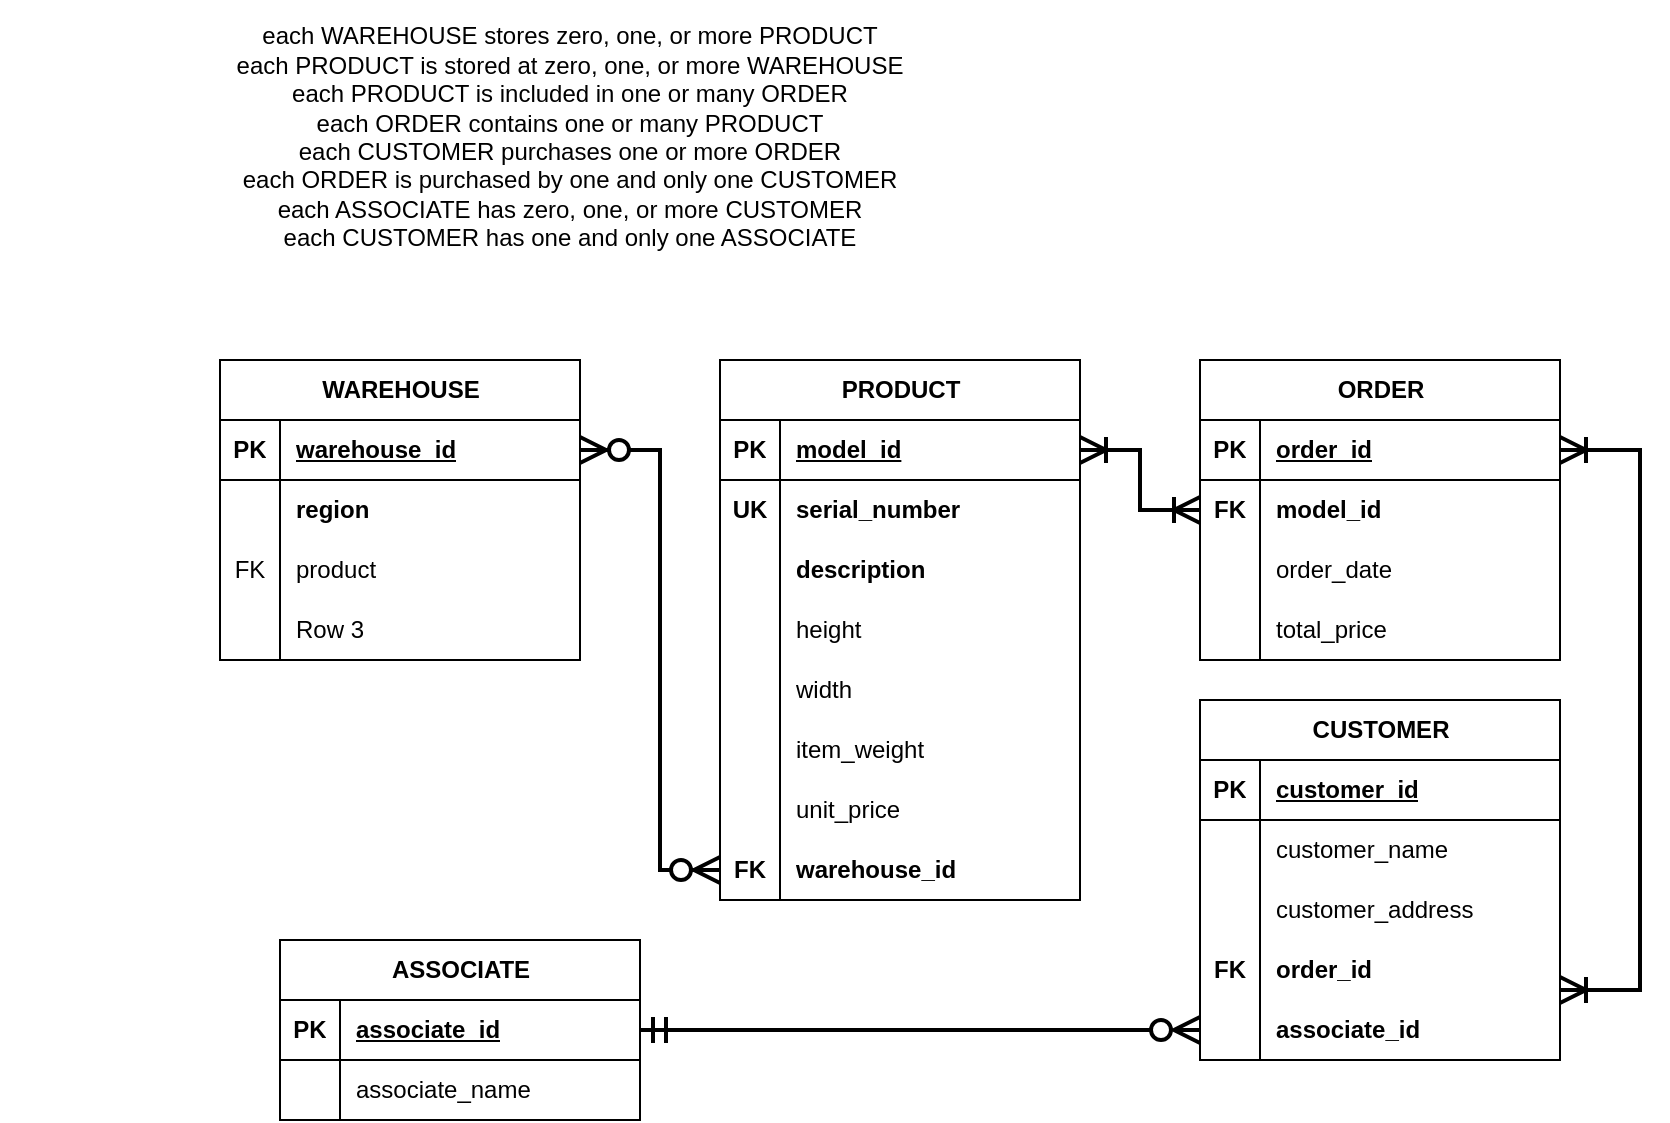 <mxfile version="22.0.2" type="device" pages="2">
  <diagram name="m-m" id="eYVpWV63UKbAtfPDBd65">
    <mxGraphModel dx="1750" dy="1115" grid="1" gridSize="10" guides="1" tooltips="1" connect="1" arrows="1" fold="1" page="1" pageScale="1" pageWidth="1700" pageHeight="1100" math="0" shadow="0">
      <root>
        <mxCell id="0" />
        <mxCell id="1" parent="0" />
        <mxCell id="hhDhSwFulLTG1nnozXBw-1" value="each WAREHOUSE stores zero, one, or more PRODUCT&lt;br&gt;each PRODUCT is stored at zero, one, or more WAREHOUSE&lt;br&gt;each PRODUCT is included in one or many ORDER&lt;br&gt;each ORDER contains one or many PRODUCT&lt;br&gt;each CUSTOMER purchases one or more ORDER&lt;br&gt;each ORDER is purchased by one and only one CUSTOMER&lt;br&gt;each ASSOCIATE has zero, one, or more CUSTOMER&lt;br&gt;each CUSTOMER has one and only one ASSOCIATE&lt;br&gt;&lt;br&gt;&lt;b&gt;&lt;br&gt;&lt;br&gt;&lt;/b&gt;" style="text;strokeColor=none;align=center;fillColor=none;html=1;verticalAlign=middle;whiteSpace=wrap;rounded=0;" parent="1" vertex="1">
          <mxGeometry x="90" y="50" width="570" height="180" as="geometry" />
        </mxCell>
        <mxCell id="hhDhSwFulLTG1nnozXBw-2" value="PRODUCT" style="shape=table;startSize=30;container=1;collapsible=1;childLayout=tableLayout;fixedRows=1;rowLines=0;fontStyle=1;align=center;resizeLast=1;html=1;" parent="1" vertex="1">
          <mxGeometry x="450" y="230" width="180" height="270" as="geometry" />
        </mxCell>
        <mxCell id="hhDhSwFulLTG1nnozXBw-3" value="" style="shape=tableRow;horizontal=0;startSize=0;swimlaneHead=0;swimlaneBody=0;fillColor=none;collapsible=0;dropTarget=0;points=[[0,0.5],[1,0.5]];portConstraint=eastwest;top=0;left=0;right=0;bottom=1;" parent="hhDhSwFulLTG1nnozXBw-2" vertex="1">
          <mxGeometry y="30" width="180" height="30" as="geometry" />
        </mxCell>
        <mxCell id="hhDhSwFulLTG1nnozXBw-4" value="PK" style="shape=partialRectangle;connectable=0;fillColor=none;top=0;left=0;bottom=0;right=0;fontStyle=1;overflow=hidden;whiteSpace=wrap;html=1;" parent="hhDhSwFulLTG1nnozXBw-3" vertex="1">
          <mxGeometry width="30" height="30" as="geometry">
            <mxRectangle width="30" height="30" as="alternateBounds" />
          </mxGeometry>
        </mxCell>
        <mxCell id="hhDhSwFulLTG1nnozXBw-5" value="&lt;b style=&quot;border-color: var(--border-color); text-align: center;&quot;&gt;model_id&lt;/b&gt;" style="shape=partialRectangle;connectable=0;fillColor=none;top=0;left=0;bottom=0;right=0;align=left;spacingLeft=6;fontStyle=5;overflow=hidden;whiteSpace=wrap;html=1;" parent="hhDhSwFulLTG1nnozXBw-3" vertex="1">
          <mxGeometry x="30" width="150" height="30" as="geometry">
            <mxRectangle width="150" height="30" as="alternateBounds" />
          </mxGeometry>
        </mxCell>
        <mxCell id="hhDhSwFulLTG1nnozXBw-6" value="" style="shape=tableRow;horizontal=0;startSize=0;swimlaneHead=0;swimlaneBody=0;fillColor=none;collapsible=0;dropTarget=0;points=[[0,0.5],[1,0.5]];portConstraint=eastwest;top=0;left=0;right=0;bottom=0;" parent="hhDhSwFulLTG1nnozXBw-2" vertex="1">
          <mxGeometry y="60" width="180" height="30" as="geometry" />
        </mxCell>
        <mxCell id="hhDhSwFulLTG1nnozXBw-7" value="&lt;b&gt;UK&lt;/b&gt;" style="shape=partialRectangle;connectable=0;fillColor=none;top=0;left=0;bottom=0;right=0;editable=1;overflow=hidden;whiteSpace=wrap;html=1;" parent="hhDhSwFulLTG1nnozXBw-6" vertex="1">
          <mxGeometry width="30" height="30" as="geometry">
            <mxRectangle width="30" height="30" as="alternateBounds" />
          </mxGeometry>
        </mxCell>
        <mxCell id="hhDhSwFulLTG1nnozXBw-8" value="&lt;b style=&quot;border-color: var(--border-color); text-align: center;&quot;&gt;serial_number&lt;br style=&quot;border-color: var(--border-color);&quot;&gt;&lt;/b&gt;" style="shape=partialRectangle;connectable=0;fillColor=none;top=0;left=0;bottom=0;right=0;align=left;spacingLeft=6;overflow=hidden;whiteSpace=wrap;html=1;" parent="hhDhSwFulLTG1nnozXBw-6" vertex="1">
          <mxGeometry x="30" width="150" height="30" as="geometry">
            <mxRectangle width="150" height="30" as="alternateBounds" />
          </mxGeometry>
        </mxCell>
        <mxCell id="hhDhSwFulLTG1nnozXBw-9" value="" style="shape=tableRow;horizontal=0;startSize=0;swimlaneHead=0;swimlaneBody=0;fillColor=none;collapsible=0;dropTarget=0;points=[[0,0.5],[1,0.5]];portConstraint=eastwest;top=0;left=0;right=0;bottom=0;" parent="hhDhSwFulLTG1nnozXBw-2" vertex="1">
          <mxGeometry y="90" width="180" height="30" as="geometry" />
        </mxCell>
        <mxCell id="hhDhSwFulLTG1nnozXBw-10" value="" style="shape=partialRectangle;connectable=0;fillColor=none;top=0;left=0;bottom=0;right=0;editable=1;overflow=hidden;whiteSpace=wrap;html=1;" parent="hhDhSwFulLTG1nnozXBw-9" vertex="1">
          <mxGeometry width="30" height="30" as="geometry">
            <mxRectangle width="30" height="30" as="alternateBounds" />
          </mxGeometry>
        </mxCell>
        <mxCell id="hhDhSwFulLTG1nnozXBw-11" value="&lt;b style=&quot;border-color: var(--border-color); text-align: center;&quot;&gt;description&lt;/b&gt;" style="shape=partialRectangle;connectable=0;fillColor=none;top=0;left=0;bottom=0;right=0;align=left;spacingLeft=6;overflow=hidden;whiteSpace=wrap;html=1;" parent="hhDhSwFulLTG1nnozXBw-9" vertex="1">
          <mxGeometry x="30" width="150" height="30" as="geometry">
            <mxRectangle width="150" height="30" as="alternateBounds" />
          </mxGeometry>
        </mxCell>
        <mxCell id="hhDhSwFulLTG1nnozXBw-80" style="shape=tableRow;horizontal=0;startSize=0;swimlaneHead=0;swimlaneBody=0;fillColor=none;collapsible=0;dropTarget=0;points=[[0,0.5],[1,0.5]];portConstraint=eastwest;top=0;left=0;right=0;bottom=0;" parent="hhDhSwFulLTG1nnozXBw-2" vertex="1">
          <mxGeometry y="120" width="180" height="30" as="geometry" />
        </mxCell>
        <mxCell id="hhDhSwFulLTG1nnozXBw-81" style="shape=partialRectangle;connectable=0;fillColor=none;top=0;left=0;bottom=0;right=0;editable=1;overflow=hidden;whiteSpace=wrap;html=1;" parent="hhDhSwFulLTG1nnozXBw-80" vertex="1">
          <mxGeometry width="30" height="30" as="geometry">
            <mxRectangle width="30" height="30" as="alternateBounds" />
          </mxGeometry>
        </mxCell>
        <mxCell id="hhDhSwFulLTG1nnozXBw-82" value="height" style="shape=partialRectangle;connectable=0;fillColor=none;top=0;left=0;bottom=0;right=0;align=left;spacingLeft=6;overflow=hidden;whiteSpace=wrap;html=1;" parent="hhDhSwFulLTG1nnozXBw-80" vertex="1">
          <mxGeometry x="30" width="150" height="30" as="geometry">
            <mxRectangle width="150" height="30" as="alternateBounds" />
          </mxGeometry>
        </mxCell>
        <mxCell id="hhDhSwFulLTG1nnozXBw-83" style="shape=tableRow;horizontal=0;startSize=0;swimlaneHead=0;swimlaneBody=0;fillColor=none;collapsible=0;dropTarget=0;points=[[0,0.5],[1,0.5]];portConstraint=eastwest;top=0;left=0;right=0;bottom=0;" parent="hhDhSwFulLTG1nnozXBw-2" vertex="1">
          <mxGeometry y="150" width="180" height="30" as="geometry" />
        </mxCell>
        <mxCell id="hhDhSwFulLTG1nnozXBw-84" style="shape=partialRectangle;connectable=0;fillColor=none;top=0;left=0;bottom=0;right=0;editable=1;overflow=hidden;whiteSpace=wrap;html=1;" parent="hhDhSwFulLTG1nnozXBw-83" vertex="1">
          <mxGeometry width="30" height="30" as="geometry">
            <mxRectangle width="30" height="30" as="alternateBounds" />
          </mxGeometry>
        </mxCell>
        <mxCell id="hhDhSwFulLTG1nnozXBw-85" value="width" style="shape=partialRectangle;connectable=0;fillColor=none;top=0;left=0;bottom=0;right=0;align=left;spacingLeft=6;overflow=hidden;whiteSpace=wrap;html=1;" parent="hhDhSwFulLTG1nnozXBw-83" vertex="1">
          <mxGeometry x="30" width="150" height="30" as="geometry">
            <mxRectangle width="150" height="30" as="alternateBounds" />
          </mxGeometry>
        </mxCell>
        <mxCell id="hhDhSwFulLTG1nnozXBw-86" style="shape=tableRow;horizontal=0;startSize=0;swimlaneHead=0;swimlaneBody=0;fillColor=none;collapsible=0;dropTarget=0;points=[[0,0.5],[1,0.5]];portConstraint=eastwest;top=0;left=0;right=0;bottom=0;" parent="hhDhSwFulLTG1nnozXBw-2" vertex="1">
          <mxGeometry y="180" width="180" height="30" as="geometry" />
        </mxCell>
        <mxCell id="hhDhSwFulLTG1nnozXBw-87" style="shape=partialRectangle;connectable=0;fillColor=none;top=0;left=0;bottom=0;right=0;editable=1;overflow=hidden;whiteSpace=wrap;html=1;" parent="hhDhSwFulLTG1nnozXBw-86" vertex="1">
          <mxGeometry width="30" height="30" as="geometry">
            <mxRectangle width="30" height="30" as="alternateBounds" />
          </mxGeometry>
        </mxCell>
        <mxCell id="hhDhSwFulLTG1nnozXBw-88" value="item_weight" style="shape=partialRectangle;connectable=0;fillColor=none;top=0;left=0;bottom=0;right=0;align=left;spacingLeft=6;overflow=hidden;whiteSpace=wrap;html=1;" parent="hhDhSwFulLTG1nnozXBw-86" vertex="1">
          <mxGeometry x="30" width="150" height="30" as="geometry">
            <mxRectangle width="150" height="30" as="alternateBounds" />
          </mxGeometry>
        </mxCell>
        <mxCell id="hhDhSwFulLTG1nnozXBw-89" style="shape=tableRow;horizontal=0;startSize=0;swimlaneHead=0;swimlaneBody=0;fillColor=none;collapsible=0;dropTarget=0;points=[[0,0.5],[1,0.5]];portConstraint=eastwest;top=0;left=0;right=0;bottom=0;" parent="hhDhSwFulLTG1nnozXBw-2" vertex="1">
          <mxGeometry y="210" width="180" height="30" as="geometry" />
        </mxCell>
        <mxCell id="hhDhSwFulLTG1nnozXBw-90" style="shape=partialRectangle;connectable=0;fillColor=none;top=0;left=0;bottom=0;right=0;editable=1;overflow=hidden;whiteSpace=wrap;html=1;" parent="hhDhSwFulLTG1nnozXBw-89" vertex="1">
          <mxGeometry width="30" height="30" as="geometry">
            <mxRectangle width="30" height="30" as="alternateBounds" />
          </mxGeometry>
        </mxCell>
        <mxCell id="hhDhSwFulLTG1nnozXBw-91" value="unit_price" style="shape=partialRectangle;connectable=0;fillColor=none;top=0;left=0;bottom=0;right=0;align=left;spacingLeft=6;overflow=hidden;whiteSpace=wrap;html=1;" parent="hhDhSwFulLTG1nnozXBw-89" vertex="1">
          <mxGeometry x="30" width="150" height="30" as="geometry">
            <mxRectangle width="150" height="30" as="alternateBounds" />
          </mxGeometry>
        </mxCell>
        <mxCell id="hhDhSwFulLTG1nnozXBw-92" style="shape=tableRow;horizontal=0;startSize=0;swimlaneHead=0;swimlaneBody=0;fillColor=none;collapsible=0;dropTarget=0;points=[[0,0.5],[1,0.5]];portConstraint=eastwest;top=0;left=0;right=0;bottom=0;" parent="hhDhSwFulLTG1nnozXBw-2" vertex="1">
          <mxGeometry y="240" width="180" height="30" as="geometry" />
        </mxCell>
        <mxCell id="hhDhSwFulLTG1nnozXBw-93" value="&lt;b&gt;FK&lt;/b&gt;" style="shape=partialRectangle;connectable=0;fillColor=none;top=0;left=0;bottom=0;right=0;editable=1;overflow=hidden;whiteSpace=wrap;html=1;" parent="hhDhSwFulLTG1nnozXBw-92" vertex="1">
          <mxGeometry width="30" height="30" as="geometry">
            <mxRectangle width="30" height="30" as="alternateBounds" />
          </mxGeometry>
        </mxCell>
        <mxCell id="hhDhSwFulLTG1nnozXBw-94" value="&lt;b&gt;warehouse_id&lt;/b&gt;" style="shape=partialRectangle;connectable=0;fillColor=none;top=0;left=0;bottom=0;right=0;align=left;spacingLeft=6;overflow=hidden;whiteSpace=wrap;html=1;" parent="hhDhSwFulLTG1nnozXBw-92" vertex="1">
          <mxGeometry x="30" width="150" height="30" as="geometry">
            <mxRectangle width="150" height="30" as="alternateBounds" />
          </mxGeometry>
        </mxCell>
        <mxCell id="hhDhSwFulLTG1nnozXBw-15" value="CUSTOMER" style="shape=table;startSize=30;container=1;collapsible=1;childLayout=tableLayout;fixedRows=1;rowLines=0;fontStyle=1;align=center;resizeLast=1;html=1;" parent="1" vertex="1">
          <mxGeometry x="690" y="400" width="180" height="180" as="geometry" />
        </mxCell>
        <mxCell id="hhDhSwFulLTG1nnozXBw-16" value="" style="shape=tableRow;horizontal=0;startSize=0;swimlaneHead=0;swimlaneBody=0;fillColor=none;collapsible=0;dropTarget=0;points=[[0,0.5],[1,0.5]];portConstraint=eastwest;top=0;left=0;right=0;bottom=1;" parent="hhDhSwFulLTG1nnozXBw-15" vertex="1">
          <mxGeometry y="30" width="180" height="30" as="geometry" />
        </mxCell>
        <mxCell id="hhDhSwFulLTG1nnozXBw-17" value="PK" style="shape=partialRectangle;connectable=0;fillColor=none;top=0;left=0;bottom=0;right=0;fontStyle=1;overflow=hidden;whiteSpace=wrap;html=1;" parent="hhDhSwFulLTG1nnozXBw-16" vertex="1">
          <mxGeometry width="30" height="30" as="geometry">
            <mxRectangle width="30" height="30" as="alternateBounds" />
          </mxGeometry>
        </mxCell>
        <mxCell id="hhDhSwFulLTG1nnozXBw-18" value="customer_id" style="shape=partialRectangle;connectable=0;fillColor=none;top=0;left=0;bottom=0;right=0;align=left;spacingLeft=6;fontStyle=5;overflow=hidden;whiteSpace=wrap;html=1;" parent="hhDhSwFulLTG1nnozXBw-16" vertex="1">
          <mxGeometry x="30" width="150" height="30" as="geometry">
            <mxRectangle width="150" height="30" as="alternateBounds" />
          </mxGeometry>
        </mxCell>
        <mxCell id="hhDhSwFulLTG1nnozXBw-19" value="" style="shape=tableRow;horizontal=0;startSize=0;swimlaneHead=0;swimlaneBody=0;fillColor=none;collapsible=0;dropTarget=0;points=[[0,0.5],[1,0.5]];portConstraint=eastwest;top=0;left=0;right=0;bottom=0;" parent="hhDhSwFulLTG1nnozXBw-15" vertex="1">
          <mxGeometry y="60" width="180" height="30" as="geometry" />
        </mxCell>
        <mxCell id="hhDhSwFulLTG1nnozXBw-20" value="" style="shape=partialRectangle;connectable=0;fillColor=none;top=0;left=0;bottom=0;right=0;editable=1;overflow=hidden;whiteSpace=wrap;html=1;" parent="hhDhSwFulLTG1nnozXBw-19" vertex="1">
          <mxGeometry width="30" height="30" as="geometry">
            <mxRectangle width="30" height="30" as="alternateBounds" />
          </mxGeometry>
        </mxCell>
        <mxCell id="hhDhSwFulLTG1nnozXBw-21" value="customer_name" style="shape=partialRectangle;connectable=0;fillColor=none;top=0;left=0;bottom=0;right=0;align=left;spacingLeft=6;overflow=hidden;whiteSpace=wrap;html=1;" parent="hhDhSwFulLTG1nnozXBw-19" vertex="1">
          <mxGeometry x="30" width="150" height="30" as="geometry">
            <mxRectangle width="150" height="30" as="alternateBounds" />
          </mxGeometry>
        </mxCell>
        <mxCell id="hhDhSwFulLTG1nnozXBw-22" value="" style="shape=tableRow;horizontal=0;startSize=0;swimlaneHead=0;swimlaneBody=0;fillColor=none;collapsible=0;dropTarget=0;points=[[0,0.5],[1,0.5]];portConstraint=eastwest;top=0;left=0;right=0;bottom=0;" parent="hhDhSwFulLTG1nnozXBw-15" vertex="1">
          <mxGeometry y="90" width="180" height="30" as="geometry" />
        </mxCell>
        <mxCell id="hhDhSwFulLTG1nnozXBw-23" value="" style="shape=partialRectangle;connectable=0;fillColor=none;top=0;left=0;bottom=0;right=0;editable=1;overflow=hidden;whiteSpace=wrap;html=1;" parent="hhDhSwFulLTG1nnozXBw-22" vertex="1">
          <mxGeometry width="30" height="30" as="geometry">
            <mxRectangle width="30" height="30" as="alternateBounds" />
          </mxGeometry>
        </mxCell>
        <mxCell id="hhDhSwFulLTG1nnozXBw-24" value="customer_address" style="shape=partialRectangle;connectable=0;fillColor=none;top=0;left=0;bottom=0;right=0;align=left;spacingLeft=6;overflow=hidden;whiteSpace=wrap;html=1;" parent="hhDhSwFulLTG1nnozXBw-22" vertex="1">
          <mxGeometry x="30" width="150" height="30" as="geometry">
            <mxRectangle width="150" height="30" as="alternateBounds" />
          </mxGeometry>
        </mxCell>
        <mxCell id="hhDhSwFulLTG1nnozXBw-25" value="" style="shape=tableRow;horizontal=0;startSize=0;swimlaneHead=0;swimlaneBody=0;fillColor=none;collapsible=0;dropTarget=0;points=[[0,0.5],[1,0.5]];portConstraint=eastwest;top=0;left=0;right=0;bottom=0;" parent="hhDhSwFulLTG1nnozXBw-15" vertex="1">
          <mxGeometry y="120" width="180" height="30" as="geometry" />
        </mxCell>
        <mxCell id="hhDhSwFulLTG1nnozXBw-26" value="&lt;b&gt;FK&lt;/b&gt;" style="shape=partialRectangle;connectable=0;fillColor=none;top=0;left=0;bottom=0;right=0;editable=1;overflow=hidden;whiteSpace=wrap;html=1;" parent="hhDhSwFulLTG1nnozXBw-25" vertex="1">
          <mxGeometry width="30" height="30" as="geometry">
            <mxRectangle width="30" height="30" as="alternateBounds" />
          </mxGeometry>
        </mxCell>
        <mxCell id="hhDhSwFulLTG1nnozXBw-27" value="&lt;b&gt;order_id&lt;/b&gt;" style="shape=partialRectangle;connectable=0;fillColor=none;top=0;left=0;bottom=0;right=0;align=left;spacingLeft=6;overflow=hidden;whiteSpace=wrap;html=1;" parent="hhDhSwFulLTG1nnozXBw-25" vertex="1">
          <mxGeometry x="30" width="150" height="30" as="geometry">
            <mxRectangle width="150" height="30" as="alternateBounds" />
          </mxGeometry>
        </mxCell>
        <mxCell id="hhDhSwFulLTG1nnozXBw-95" style="shape=tableRow;horizontal=0;startSize=0;swimlaneHead=0;swimlaneBody=0;fillColor=none;collapsible=0;dropTarget=0;points=[[0,0.5],[1,0.5]];portConstraint=eastwest;top=0;left=0;right=0;bottom=0;" parent="hhDhSwFulLTG1nnozXBw-15" vertex="1">
          <mxGeometry y="150" width="180" height="30" as="geometry" />
        </mxCell>
        <mxCell id="hhDhSwFulLTG1nnozXBw-96" style="shape=partialRectangle;connectable=0;fillColor=none;top=0;left=0;bottom=0;right=0;editable=1;overflow=hidden;whiteSpace=wrap;html=1;" parent="hhDhSwFulLTG1nnozXBw-95" vertex="1">
          <mxGeometry width="30" height="30" as="geometry">
            <mxRectangle width="30" height="30" as="alternateBounds" />
          </mxGeometry>
        </mxCell>
        <mxCell id="hhDhSwFulLTG1nnozXBw-97" value="&lt;b&gt;associate_id&lt;/b&gt;" style="shape=partialRectangle;connectable=0;fillColor=none;top=0;left=0;bottom=0;right=0;align=left;spacingLeft=6;overflow=hidden;whiteSpace=wrap;html=1;" parent="hhDhSwFulLTG1nnozXBw-95" vertex="1">
          <mxGeometry x="30" width="150" height="30" as="geometry">
            <mxRectangle width="150" height="30" as="alternateBounds" />
          </mxGeometry>
        </mxCell>
        <mxCell id="hhDhSwFulLTG1nnozXBw-28" value="WAREHOUSE" style="shape=table;startSize=30;container=1;collapsible=1;childLayout=tableLayout;fixedRows=1;rowLines=0;fontStyle=1;align=center;resizeLast=1;html=1;" parent="1" vertex="1">
          <mxGeometry x="200" y="230" width="180" height="150" as="geometry" />
        </mxCell>
        <mxCell id="hhDhSwFulLTG1nnozXBw-29" value="" style="shape=tableRow;horizontal=0;startSize=0;swimlaneHead=0;swimlaneBody=0;fillColor=none;collapsible=0;dropTarget=0;points=[[0,0.5],[1,0.5]];portConstraint=eastwest;top=0;left=0;right=0;bottom=1;" parent="hhDhSwFulLTG1nnozXBw-28" vertex="1">
          <mxGeometry y="30" width="180" height="30" as="geometry" />
        </mxCell>
        <mxCell id="hhDhSwFulLTG1nnozXBw-30" value="PK" style="shape=partialRectangle;connectable=0;fillColor=none;top=0;left=0;bottom=0;right=0;fontStyle=1;overflow=hidden;whiteSpace=wrap;html=1;" parent="hhDhSwFulLTG1nnozXBw-29" vertex="1">
          <mxGeometry width="30" height="30" as="geometry">
            <mxRectangle width="30" height="30" as="alternateBounds" />
          </mxGeometry>
        </mxCell>
        <mxCell id="hhDhSwFulLTG1nnozXBw-31" value="warehouse_id" style="shape=partialRectangle;connectable=0;fillColor=none;top=0;left=0;bottom=0;right=0;align=left;spacingLeft=6;fontStyle=5;overflow=hidden;whiteSpace=wrap;html=1;" parent="hhDhSwFulLTG1nnozXBw-29" vertex="1">
          <mxGeometry x="30" width="150" height="30" as="geometry">
            <mxRectangle width="150" height="30" as="alternateBounds" />
          </mxGeometry>
        </mxCell>
        <mxCell id="hhDhSwFulLTG1nnozXBw-32" value="" style="shape=tableRow;horizontal=0;startSize=0;swimlaneHead=0;swimlaneBody=0;fillColor=none;collapsible=0;dropTarget=0;points=[[0,0.5],[1,0.5]];portConstraint=eastwest;top=0;left=0;right=0;bottom=0;" parent="hhDhSwFulLTG1nnozXBw-28" vertex="1">
          <mxGeometry y="60" width="180" height="30" as="geometry" />
        </mxCell>
        <mxCell id="hhDhSwFulLTG1nnozXBw-33" value="" style="shape=partialRectangle;connectable=0;fillColor=none;top=0;left=0;bottom=0;right=0;editable=1;overflow=hidden;whiteSpace=wrap;html=1;" parent="hhDhSwFulLTG1nnozXBw-32" vertex="1">
          <mxGeometry width="30" height="30" as="geometry">
            <mxRectangle width="30" height="30" as="alternateBounds" />
          </mxGeometry>
        </mxCell>
        <mxCell id="hhDhSwFulLTG1nnozXBw-34" value="&lt;b&gt;region&lt;/b&gt;" style="shape=partialRectangle;connectable=0;fillColor=none;top=0;left=0;bottom=0;right=0;align=left;spacingLeft=6;overflow=hidden;whiteSpace=wrap;html=1;" parent="hhDhSwFulLTG1nnozXBw-32" vertex="1">
          <mxGeometry x="30" width="150" height="30" as="geometry">
            <mxRectangle width="150" height="30" as="alternateBounds" />
          </mxGeometry>
        </mxCell>
        <mxCell id="hhDhSwFulLTG1nnozXBw-35" value="" style="shape=tableRow;horizontal=0;startSize=0;swimlaneHead=0;swimlaneBody=0;fillColor=none;collapsible=0;dropTarget=0;points=[[0,0.5],[1,0.5]];portConstraint=eastwest;top=0;left=0;right=0;bottom=0;" parent="hhDhSwFulLTG1nnozXBw-28" vertex="1">
          <mxGeometry y="90" width="180" height="30" as="geometry" />
        </mxCell>
        <mxCell id="hhDhSwFulLTG1nnozXBw-36" value="FK" style="shape=partialRectangle;connectable=0;fillColor=none;top=0;left=0;bottom=0;right=0;editable=1;overflow=hidden;whiteSpace=wrap;html=1;" parent="hhDhSwFulLTG1nnozXBw-35" vertex="1">
          <mxGeometry width="30" height="30" as="geometry">
            <mxRectangle width="30" height="30" as="alternateBounds" />
          </mxGeometry>
        </mxCell>
        <mxCell id="hhDhSwFulLTG1nnozXBw-37" value="product" style="shape=partialRectangle;connectable=0;fillColor=none;top=0;left=0;bottom=0;right=0;align=left;spacingLeft=6;overflow=hidden;whiteSpace=wrap;html=1;" parent="hhDhSwFulLTG1nnozXBw-35" vertex="1">
          <mxGeometry x="30" width="150" height="30" as="geometry">
            <mxRectangle width="150" height="30" as="alternateBounds" />
          </mxGeometry>
        </mxCell>
        <mxCell id="hhDhSwFulLTG1nnozXBw-38" value="" style="shape=tableRow;horizontal=0;startSize=0;swimlaneHead=0;swimlaneBody=0;fillColor=none;collapsible=0;dropTarget=0;points=[[0,0.5],[1,0.5]];portConstraint=eastwest;top=0;left=0;right=0;bottom=0;" parent="hhDhSwFulLTG1nnozXBw-28" vertex="1">
          <mxGeometry y="120" width="180" height="30" as="geometry" />
        </mxCell>
        <mxCell id="hhDhSwFulLTG1nnozXBw-39" value="" style="shape=partialRectangle;connectable=0;fillColor=none;top=0;left=0;bottom=0;right=0;editable=1;overflow=hidden;whiteSpace=wrap;html=1;" parent="hhDhSwFulLTG1nnozXBw-38" vertex="1">
          <mxGeometry width="30" height="30" as="geometry">
            <mxRectangle width="30" height="30" as="alternateBounds" />
          </mxGeometry>
        </mxCell>
        <mxCell id="hhDhSwFulLTG1nnozXBw-40" value="Row 3" style="shape=partialRectangle;connectable=0;fillColor=none;top=0;left=0;bottom=0;right=0;align=left;spacingLeft=6;overflow=hidden;whiteSpace=wrap;html=1;" parent="hhDhSwFulLTG1nnozXBw-38" vertex="1">
          <mxGeometry x="30" width="150" height="30" as="geometry">
            <mxRectangle width="150" height="30" as="alternateBounds" />
          </mxGeometry>
        </mxCell>
        <mxCell id="hhDhSwFulLTG1nnozXBw-54" value="ORDER" style="shape=table;startSize=30;container=1;collapsible=1;childLayout=tableLayout;fixedRows=1;rowLines=0;fontStyle=1;align=center;resizeLast=1;html=1;" parent="1" vertex="1">
          <mxGeometry x="690" y="230" width="180" height="150" as="geometry" />
        </mxCell>
        <mxCell id="hhDhSwFulLTG1nnozXBw-55" value="" style="shape=tableRow;horizontal=0;startSize=0;swimlaneHead=0;swimlaneBody=0;fillColor=none;collapsible=0;dropTarget=0;points=[[0,0.5],[1,0.5]];portConstraint=eastwest;top=0;left=0;right=0;bottom=1;" parent="hhDhSwFulLTG1nnozXBw-54" vertex="1">
          <mxGeometry y="30" width="180" height="30" as="geometry" />
        </mxCell>
        <mxCell id="hhDhSwFulLTG1nnozXBw-56" value="PK" style="shape=partialRectangle;connectable=0;fillColor=none;top=0;left=0;bottom=0;right=0;fontStyle=1;overflow=hidden;whiteSpace=wrap;html=1;" parent="hhDhSwFulLTG1nnozXBw-55" vertex="1">
          <mxGeometry width="30" height="30" as="geometry">
            <mxRectangle width="30" height="30" as="alternateBounds" />
          </mxGeometry>
        </mxCell>
        <mxCell id="hhDhSwFulLTG1nnozXBw-57" value="order_id" style="shape=partialRectangle;connectable=0;fillColor=none;top=0;left=0;bottom=0;right=0;align=left;spacingLeft=6;fontStyle=5;overflow=hidden;whiteSpace=wrap;html=1;" parent="hhDhSwFulLTG1nnozXBw-55" vertex="1">
          <mxGeometry x="30" width="150" height="30" as="geometry">
            <mxRectangle width="150" height="30" as="alternateBounds" />
          </mxGeometry>
        </mxCell>
        <mxCell id="hhDhSwFulLTG1nnozXBw-58" value="" style="shape=tableRow;horizontal=0;startSize=0;swimlaneHead=0;swimlaneBody=0;fillColor=none;collapsible=0;dropTarget=0;points=[[0,0.5],[1,0.5]];portConstraint=eastwest;top=0;left=0;right=0;bottom=0;" parent="hhDhSwFulLTG1nnozXBw-54" vertex="1">
          <mxGeometry y="60" width="180" height="30" as="geometry" />
        </mxCell>
        <mxCell id="hhDhSwFulLTG1nnozXBw-59" value="&lt;b&gt;FK&lt;/b&gt;" style="shape=partialRectangle;connectable=0;fillColor=none;top=0;left=0;bottom=0;right=0;editable=1;overflow=hidden;whiteSpace=wrap;html=1;" parent="hhDhSwFulLTG1nnozXBw-58" vertex="1">
          <mxGeometry width="30" height="30" as="geometry">
            <mxRectangle width="30" height="30" as="alternateBounds" />
          </mxGeometry>
        </mxCell>
        <mxCell id="hhDhSwFulLTG1nnozXBw-60" value="&lt;b&gt;model_id&lt;/b&gt;" style="shape=partialRectangle;connectable=0;fillColor=none;top=0;left=0;bottom=0;right=0;align=left;spacingLeft=6;overflow=hidden;whiteSpace=wrap;html=1;" parent="hhDhSwFulLTG1nnozXBw-58" vertex="1">
          <mxGeometry x="30" width="150" height="30" as="geometry">
            <mxRectangle width="150" height="30" as="alternateBounds" />
          </mxGeometry>
        </mxCell>
        <mxCell id="hhDhSwFulLTG1nnozXBw-98" style="shape=tableRow;horizontal=0;startSize=0;swimlaneHead=0;swimlaneBody=0;fillColor=none;collapsible=0;dropTarget=0;points=[[0,0.5],[1,0.5]];portConstraint=eastwest;top=0;left=0;right=0;bottom=0;" parent="hhDhSwFulLTG1nnozXBw-54" vertex="1">
          <mxGeometry y="90" width="180" height="30" as="geometry" />
        </mxCell>
        <mxCell id="hhDhSwFulLTG1nnozXBw-99" style="shape=partialRectangle;connectable=0;fillColor=none;top=0;left=0;bottom=0;right=0;editable=1;overflow=hidden;whiteSpace=wrap;html=1;" parent="hhDhSwFulLTG1nnozXBw-98" vertex="1">
          <mxGeometry width="30" height="30" as="geometry">
            <mxRectangle width="30" height="30" as="alternateBounds" />
          </mxGeometry>
        </mxCell>
        <mxCell id="hhDhSwFulLTG1nnozXBw-100" value="order_date" style="shape=partialRectangle;connectable=0;fillColor=none;top=0;left=0;bottom=0;right=0;align=left;spacingLeft=6;overflow=hidden;whiteSpace=wrap;html=1;" parent="hhDhSwFulLTG1nnozXBw-98" vertex="1">
          <mxGeometry x="30" width="150" height="30" as="geometry">
            <mxRectangle width="150" height="30" as="alternateBounds" />
          </mxGeometry>
        </mxCell>
        <mxCell id="hhDhSwFulLTG1nnozXBw-101" style="shape=tableRow;horizontal=0;startSize=0;swimlaneHead=0;swimlaneBody=0;fillColor=none;collapsible=0;dropTarget=0;points=[[0,0.5],[1,0.5]];portConstraint=eastwest;top=0;left=0;right=0;bottom=0;" parent="hhDhSwFulLTG1nnozXBw-54" vertex="1">
          <mxGeometry y="120" width="180" height="30" as="geometry" />
        </mxCell>
        <mxCell id="hhDhSwFulLTG1nnozXBw-102" style="shape=partialRectangle;connectable=0;fillColor=none;top=0;left=0;bottom=0;right=0;editable=1;overflow=hidden;whiteSpace=wrap;html=1;" parent="hhDhSwFulLTG1nnozXBw-101" vertex="1">
          <mxGeometry width="30" height="30" as="geometry">
            <mxRectangle width="30" height="30" as="alternateBounds" />
          </mxGeometry>
        </mxCell>
        <mxCell id="hhDhSwFulLTG1nnozXBw-103" value="total_price" style="shape=partialRectangle;connectable=0;fillColor=none;top=0;left=0;bottom=0;right=0;align=left;spacingLeft=6;overflow=hidden;whiteSpace=wrap;html=1;" parent="hhDhSwFulLTG1nnozXBw-101" vertex="1">
          <mxGeometry x="30" width="150" height="30" as="geometry">
            <mxRectangle width="150" height="30" as="alternateBounds" />
          </mxGeometry>
        </mxCell>
        <mxCell id="hhDhSwFulLTG1nnozXBw-67" value="ASSOCIATE" style="shape=table;startSize=30;container=1;collapsible=1;childLayout=tableLayout;fixedRows=1;rowLines=0;fontStyle=1;align=center;resizeLast=1;html=1;" parent="1" vertex="1">
          <mxGeometry x="230" y="520" width="180" height="90" as="geometry" />
        </mxCell>
        <mxCell id="hhDhSwFulLTG1nnozXBw-68" value="" style="shape=tableRow;horizontal=0;startSize=0;swimlaneHead=0;swimlaneBody=0;fillColor=none;collapsible=0;dropTarget=0;points=[[0,0.5],[1,0.5]];portConstraint=eastwest;top=0;left=0;right=0;bottom=1;" parent="hhDhSwFulLTG1nnozXBw-67" vertex="1">
          <mxGeometry y="30" width="180" height="30" as="geometry" />
        </mxCell>
        <mxCell id="hhDhSwFulLTG1nnozXBw-69" value="PK" style="shape=partialRectangle;connectable=0;fillColor=none;top=0;left=0;bottom=0;right=0;fontStyle=1;overflow=hidden;whiteSpace=wrap;html=1;" parent="hhDhSwFulLTG1nnozXBw-68" vertex="1">
          <mxGeometry width="30" height="30" as="geometry">
            <mxRectangle width="30" height="30" as="alternateBounds" />
          </mxGeometry>
        </mxCell>
        <mxCell id="hhDhSwFulLTG1nnozXBw-70" value="associate_id" style="shape=partialRectangle;connectable=0;fillColor=none;top=0;left=0;bottom=0;right=0;align=left;spacingLeft=6;fontStyle=5;overflow=hidden;whiteSpace=wrap;html=1;" parent="hhDhSwFulLTG1nnozXBw-68" vertex="1">
          <mxGeometry x="30" width="150" height="30" as="geometry">
            <mxRectangle width="150" height="30" as="alternateBounds" />
          </mxGeometry>
        </mxCell>
        <mxCell id="hhDhSwFulLTG1nnozXBw-71" value="" style="shape=tableRow;horizontal=0;startSize=0;swimlaneHead=0;swimlaneBody=0;fillColor=none;collapsible=0;dropTarget=0;points=[[0,0.5],[1,0.5]];portConstraint=eastwest;top=0;left=0;right=0;bottom=0;" parent="hhDhSwFulLTG1nnozXBw-67" vertex="1">
          <mxGeometry y="60" width="180" height="30" as="geometry" />
        </mxCell>
        <mxCell id="hhDhSwFulLTG1nnozXBw-72" value="" style="shape=partialRectangle;connectable=0;fillColor=none;top=0;left=0;bottom=0;right=0;editable=1;overflow=hidden;whiteSpace=wrap;html=1;" parent="hhDhSwFulLTG1nnozXBw-71" vertex="1">
          <mxGeometry width="30" height="30" as="geometry">
            <mxRectangle width="30" height="30" as="alternateBounds" />
          </mxGeometry>
        </mxCell>
        <mxCell id="hhDhSwFulLTG1nnozXBw-73" value="associate_name" style="shape=partialRectangle;connectable=0;fillColor=none;top=0;left=0;bottom=0;right=0;align=left;spacingLeft=6;overflow=hidden;whiteSpace=wrap;html=1;" parent="hhDhSwFulLTG1nnozXBw-71" vertex="1">
          <mxGeometry x="30" width="150" height="30" as="geometry">
            <mxRectangle width="150" height="30" as="alternateBounds" />
          </mxGeometry>
        </mxCell>
        <mxCell id="RusekbXazE6VKGUH8fnA-1" value="" style="edgeStyle=orthogonalEdgeStyle;fontSize=12;html=1;endArrow=ERzeroToMany;endFill=1;startArrow=ERzeroToMany;rounded=0;entryX=1;entryY=0.5;entryDx=0;entryDy=0;exitX=0;exitY=0.5;exitDx=0;exitDy=0;strokeWidth=2;endSize=10;startSize=10;" edge="1" parent="1" source="hhDhSwFulLTG1nnozXBw-92" target="hhDhSwFulLTG1nnozXBw-29">
          <mxGeometry width="100" height="100" relative="1" as="geometry">
            <mxPoint x="380" y="410" as="sourcePoint" />
            <mxPoint x="480" y="310" as="targetPoint" />
            <Array as="points">
              <mxPoint x="420" y="485" />
              <mxPoint x="420" y="275" />
            </Array>
          </mxGeometry>
        </mxCell>
        <mxCell id="RusekbXazE6VKGUH8fnA-2" value="" style="edgeStyle=orthogonalEdgeStyle;fontSize=12;html=1;endArrow=ERoneToMany;endFill=0;startArrow=ERoneToMany;rounded=0;entryX=1;entryY=0.5;entryDx=0;entryDy=0;exitX=0;exitY=0.5;exitDx=0;exitDy=0;strokeWidth=2;endSize=10;startSize=10;startFill=0;" edge="1" parent="1" source="hhDhSwFulLTG1nnozXBw-58" target="hhDhSwFulLTG1nnozXBw-3">
          <mxGeometry width="100" height="100" relative="1" as="geometry">
            <mxPoint x="910" y="530" as="sourcePoint" />
            <mxPoint x="740" y="320" as="targetPoint" />
          </mxGeometry>
        </mxCell>
        <mxCell id="RusekbXazE6VKGUH8fnA-3" value="" style="edgeStyle=orthogonalEdgeStyle;fontSize=12;html=1;endArrow=ERoneToMany;endFill=0;startArrow=ERoneToMany;rounded=0;entryX=1;entryY=0.5;entryDx=0;entryDy=0;strokeWidth=2;endSize=10;startSize=10;startFill=0;" edge="1" parent="1" source="hhDhSwFulLTG1nnozXBw-25" target="hhDhSwFulLTG1nnozXBw-55">
          <mxGeometry width="100" height="100" relative="1" as="geometry">
            <mxPoint x="1130" y="450" as="sourcePoint" />
            <mxPoint x="1000" y="420" as="targetPoint" />
            <Array as="points">
              <mxPoint x="910" y="545" />
              <mxPoint x="910" y="275" />
            </Array>
          </mxGeometry>
        </mxCell>
        <mxCell id="RusekbXazE6VKGUH8fnA-4" value="" style="edgeStyle=orthogonalEdgeStyle;fontSize=12;html=1;endArrow=ERzeroToMany;endFill=0;startArrow=ERmandOne;rounded=0;exitX=1;exitY=0.5;exitDx=0;exitDy=0;strokeWidth=2;endSize=10;startSize=10;startFill=0;entryX=0;entryY=0.5;entryDx=0;entryDy=0;" edge="1" parent="1" source="hhDhSwFulLTG1nnozXBw-68" target="hhDhSwFulLTG1nnozXBw-95">
          <mxGeometry width="100" height="100" relative="1" as="geometry">
            <mxPoint x="1620" y="460" as="sourcePoint" />
            <mxPoint x="540" y="760" as="targetPoint" />
            <Array as="points">
              <mxPoint x="440" y="565" />
            </Array>
          </mxGeometry>
        </mxCell>
      </root>
    </mxGraphModel>
  </diagram>
  <diagram id="TKHhVeEde8YxYu2OdKLD" name="resolved">
    <mxGraphModel dx="2333" dy="1487" grid="1" gridSize="10" guides="1" tooltips="1" connect="1" arrows="1" fold="1" page="1" pageScale="1" pageWidth="1700" pageHeight="1100" math="0" shadow="0">
      <root>
        <mxCell id="0" />
        <mxCell id="1" parent="0" />
        <mxCell id="chKvXdx_hq0xjWan6TWJ-1" value="each WAREHOUSE stores zero, one, or more PRODUCT&lt;br&gt;each PRODUCT is stored at zero, one, or more WAREHOUSE&lt;br&gt;each PRODUCT is included in one and only one PRODUCT_ORDER&lt;br&gt;each PRODUCT_ORDER contains one or many PRODUCT&lt;br&gt;each PRODUCT_ORDER has one or many ORDER&lt;br&gt;each ORDER has one and only one ORDER_CUSTOMER&lt;br&gt;each ORDER_CUSTOMER has one or many ORDER&lt;br&gt;each CUSTOMER purchases one ORDER_CUSTOMER&lt;br&gt;each ASSOCIATE has zero, one, or more CUSTOMER&lt;br&gt;each CUSTOMER has one and only one ASSOCIATE&lt;br&gt;&lt;br&gt;&lt;b&gt;&lt;br&gt;&lt;br&gt;&lt;/b&gt;" style="text;strokeColor=none;align=center;fillColor=none;html=1;verticalAlign=middle;whiteSpace=wrap;rounded=0;" vertex="1" parent="1">
          <mxGeometry x="90" y="50" width="570" height="180" as="geometry" />
        </mxCell>
        <mxCell id="chKvXdx_hq0xjWan6TWJ-2" value="PRODUCT" style="shape=table;startSize=30;container=1;collapsible=1;childLayout=tableLayout;fixedRows=1;rowLines=0;fontStyle=1;align=center;resizeLast=1;html=1;" vertex="1" parent="1">
          <mxGeometry x="200" y="570" width="180" height="240" as="geometry" />
        </mxCell>
        <mxCell id="chKvXdx_hq0xjWan6TWJ-3" value="" style="shape=tableRow;horizontal=0;startSize=0;swimlaneHead=0;swimlaneBody=0;fillColor=none;collapsible=0;dropTarget=0;points=[[0,0.5],[1,0.5]];portConstraint=eastwest;top=0;left=0;right=0;bottom=1;" vertex="1" parent="chKvXdx_hq0xjWan6TWJ-2">
          <mxGeometry y="30" width="180" height="30" as="geometry" />
        </mxCell>
        <mxCell id="chKvXdx_hq0xjWan6TWJ-4" value="PK" style="shape=partialRectangle;connectable=0;fillColor=none;top=0;left=0;bottom=0;right=0;fontStyle=1;overflow=hidden;whiteSpace=wrap;html=1;" vertex="1" parent="chKvXdx_hq0xjWan6TWJ-3">
          <mxGeometry width="30" height="30" as="geometry">
            <mxRectangle width="30" height="30" as="alternateBounds" />
          </mxGeometry>
        </mxCell>
        <mxCell id="chKvXdx_hq0xjWan6TWJ-5" value="&lt;b style=&quot;border-color: var(--border-color); text-align: center;&quot;&gt;model_id&lt;/b&gt;" style="shape=partialRectangle;connectable=0;fillColor=none;top=0;left=0;bottom=0;right=0;align=left;spacingLeft=6;fontStyle=5;overflow=hidden;whiteSpace=wrap;html=1;" vertex="1" parent="chKvXdx_hq0xjWan6TWJ-3">
          <mxGeometry x="30" width="150" height="30" as="geometry">
            <mxRectangle width="150" height="30" as="alternateBounds" />
          </mxGeometry>
        </mxCell>
        <mxCell id="chKvXdx_hq0xjWan6TWJ-6" value="" style="shape=tableRow;horizontal=0;startSize=0;swimlaneHead=0;swimlaneBody=0;fillColor=none;collapsible=0;dropTarget=0;points=[[0,0.5],[1,0.5]];portConstraint=eastwest;top=0;left=0;right=0;bottom=0;" vertex="1" parent="chKvXdx_hq0xjWan6TWJ-2">
          <mxGeometry y="60" width="180" height="30" as="geometry" />
        </mxCell>
        <mxCell id="chKvXdx_hq0xjWan6TWJ-7" value="&lt;b&gt;UK&lt;/b&gt;" style="shape=partialRectangle;connectable=0;fillColor=none;top=0;left=0;bottom=0;right=0;editable=1;overflow=hidden;whiteSpace=wrap;html=1;" vertex="1" parent="chKvXdx_hq0xjWan6TWJ-6">
          <mxGeometry width="30" height="30" as="geometry">
            <mxRectangle width="30" height="30" as="alternateBounds" />
          </mxGeometry>
        </mxCell>
        <mxCell id="chKvXdx_hq0xjWan6TWJ-8" value="&lt;b style=&quot;border-color: var(--border-color); text-align: center;&quot;&gt;serial_number&lt;br style=&quot;border-color: var(--border-color);&quot;&gt;&lt;/b&gt;" style="shape=partialRectangle;connectable=0;fillColor=none;top=0;left=0;bottom=0;right=0;align=left;spacingLeft=6;overflow=hidden;whiteSpace=wrap;html=1;" vertex="1" parent="chKvXdx_hq0xjWan6TWJ-6">
          <mxGeometry x="30" width="150" height="30" as="geometry">
            <mxRectangle width="150" height="30" as="alternateBounds" />
          </mxGeometry>
        </mxCell>
        <mxCell id="chKvXdx_hq0xjWan6TWJ-9" value="" style="shape=tableRow;horizontal=0;startSize=0;swimlaneHead=0;swimlaneBody=0;fillColor=none;collapsible=0;dropTarget=0;points=[[0,0.5],[1,0.5]];portConstraint=eastwest;top=0;left=0;right=0;bottom=0;" vertex="1" parent="chKvXdx_hq0xjWan6TWJ-2">
          <mxGeometry y="90" width="180" height="30" as="geometry" />
        </mxCell>
        <mxCell id="chKvXdx_hq0xjWan6TWJ-10" value="" style="shape=partialRectangle;connectable=0;fillColor=none;top=0;left=0;bottom=0;right=0;editable=1;overflow=hidden;whiteSpace=wrap;html=1;" vertex="1" parent="chKvXdx_hq0xjWan6TWJ-9">
          <mxGeometry width="30" height="30" as="geometry">
            <mxRectangle width="30" height="30" as="alternateBounds" />
          </mxGeometry>
        </mxCell>
        <mxCell id="chKvXdx_hq0xjWan6TWJ-11" value="&lt;b style=&quot;border-color: var(--border-color); text-align: center;&quot;&gt;item_description&lt;/b&gt;" style="shape=partialRectangle;connectable=0;fillColor=none;top=0;left=0;bottom=0;right=0;align=left;spacingLeft=6;overflow=hidden;whiteSpace=wrap;html=1;" vertex="1" parent="chKvXdx_hq0xjWan6TWJ-9">
          <mxGeometry x="30" width="150" height="30" as="geometry">
            <mxRectangle width="150" height="30" as="alternateBounds" />
          </mxGeometry>
        </mxCell>
        <mxCell id="chKvXdx_hq0xjWan6TWJ-12" style="shape=tableRow;horizontal=0;startSize=0;swimlaneHead=0;swimlaneBody=0;fillColor=none;collapsible=0;dropTarget=0;points=[[0,0.5],[1,0.5]];portConstraint=eastwest;top=0;left=0;right=0;bottom=0;" vertex="1" parent="chKvXdx_hq0xjWan6TWJ-2">
          <mxGeometry y="120" width="180" height="30" as="geometry" />
        </mxCell>
        <mxCell id="chKvXdx_hq0xjWan6TWJ-13" style="shape=partialRectangle;connectable=0;fillColor=none;top=0;left=0;bottom=0;right=0;editable=1;overflow=hidden;whiteSpace=wrap;html=1;" vertex="1" parent="chKvXdx_hq0xjWan6TWJ-12">
          <mxGeometry width="30" height="30" as="geometry">
            <mxRectangle width="30" height="30" as="alternateBounds" />
          </mxGeometry>
        </mxCell>
        <mxCell id="chKvXdx_hq0xjWan6TWJ-14" value="height" style="shape=partialRectangle;connectable=0;fillColor=none;top=0;left=0;bottom=0;right=0;align=left;spacingLeft=6;overflow=hidden;whiteSpace=wrap;html=1;" vertex="1" parent="chKvXdx_hq0xjWan6TWJ-12">
          <mxGeometry x="30" width="150" height="30" as="geometry">
            <mxRectangle width="150" height="30" as="alternateBounds" />
          </mxGeometry>
        </mxCell>
        <mxCell id="chKvXdx_hq0xjWan6TWJ-15" style="shape=tableRow;horizontal=0;startSize=0;swimlaneHead=0;swimlaneBody=0;fillColor=none;collapsible=0;dropTarget=0;points=[[0,0.5],[1,0.5]];portConstraint=eastwest;top=0;left=0;right=0;bottom=0;" vertex="1" parent="chKvXdx_hq0xjWan6TWJ-2">
          <mxGeometry y="150" width="180" height="30" as="geometry" />
        </mxCell>
        <mxCell id="chKvXdx_hq0xjWan6TWJ-16" style="shape=partialRectangle;connectable=0;fillColor=none;top=0;left=0;bottom=0;right=0;editable=1;overflow=hidden;whiteSpace=wrap;html=1;" vertex="1" parent="chKvXdx_hq0xjWan6TWJ-15">
          <mxGeometry width="30" height="30" as="geometry">
            <mxRectangle width="30" height="30" as="alternateBounds" />
          </mxGeometry>
        </mxCell>
        <mxCell id="chKvXdx_hq0xjWan6TWJ-17" value="width" style="shape=partialRectangle;connectable=0;fillColor=none;top=0;left=0;bottom=0;right=0;align=left;spacingLeft=6;overflow=hidden;whiteSpace=wrap;html=1;" vertex="1" parent="chKvXdx_hq0xjWan6TWJ-15">
          <mxGeometry x="30" width="150" height="30" as="geometry">
            <mxRectangle width="150" height="30" as="alternateBounds" />
          </mxGeometry>
        </mxCell>
        <mxCell id="chKvXdx_hq0xjWan6TWJ-18" style="shape=tableRow;horizontal=0;startSize=0;swimlaneHead=0;swimlaneBody=0;fillColor=none;collapsible=0;dropTarget=0;points=[[0,0.5],[1,0.5]];portConstraint=eastwest;top=0;left=0;right=0;bottom=0;" vertex="1" parent="chKvXdx_hq0xjWan6TWJ-2">
          <mxGeometry y="180" width="180" height="30" as="geometry" />
        </mxCell>
        <mxCell id="chKvXdx_hq0xjWan6TWJ-19" style="shape=partialRectangle;connectable=0;fillColor=none;top=0;left=0;bottom=0;right=0;editable=1;overflow=hidden;whiteSpace=wrap;html=1;" vertex="1" parent="chKvXdx_hq0xjWan6TWJ-18">
          <mxGeometry width="30" height="30" as="geometry">
            <mxRectangle width="30" height="30" as="alternateBounds" />
          </mxGeometry>
        </mxCell>
        <mxCell id="chKvXdx_hq0xjWan6TWJ-20" value="item_weight" style="shape=partialRectangle;connectable=0;fillColor=none;top=0;left=0;bottom=0;right=0;align=left;spacingLeft=6;overflow=hidden;whiteSpace=wrap;html=1;" vertex="1" parent="chKvXdx_hq0xjWan6TWJ-18">
          <mxGeometry x="30" width="150" height="30" as="geometry">
            <mxRectangle width="150" height="30" as="alternateBounds" />
          </mxGeometry>
        </mxCell>
        <mxCell id="chKvXdx_hq0xjWan6TWJ-21" style="shape=tableRow;horizontal=0;startSize=0;swimlaneHead=0;swimlaneBody=0;fillColor=none;collapsible=0;dropTarget=0;points=[[0,0.5],[1,0.5]];portConstraint=eastwest;top=0;left=0;right=0;bottom=0;" vertex="1" parent="chKvXdx_hq0xjWan6TWJ-2">
          <mxGeometry y="210" width="180" height="30" as="geometry" />
        </mxCell>
        <mxCell id="chKvXdx_hq0xjWan6TWJ-22" style="shape=partialRectangle;connectable=0;fillColor=none;top=0;left=0;bottom=0;right=0;editable=1;overflow=hidden;whiteSpace=wrap;html=1;" vertex="1" parent="chKvXdx_hq0xjWan6TWJ-21">
          <mxGeometry width="30" height="30" as="geometry">
            <mxRectangle width="30" height="30" as="alternateBounds" />
          </mxGeometry>
        </mxCell>
        <mxCell id="chKvXdx_hq0xjWan6TWJ-23" value="unit_price" style="shape=partialRectangle;connectable=0;fillColor=none;top=0;left=0;bottom=0;right=0;align=left;spacingLeft=6;overflow=hidden;whiteSpace=wrap;html=1;" vertex="1" parent="chKvXdx_hq0xjWan6TWJ-21">
          <mxGeometry x="30" width="150" height="30" as="geometry">
            <mxRectangle width="150" height="30" as="alternateBounds" />
          </mxGeometry>
        </mxCell>
        <mxCell id="chKvXdx_hq0xjWan6TWJ-43" value="WAREHOUSE" style="shape=table;startSize=30;container=1;collapsible=1;childLayout=tableLayout;fixedRows=1;rowLines=0;fontStyle=1;align=center;resizeLast=1;html=1;" vertex="1" parent="1">
          <mxGeometry x="200" y="230" width="180" height="90" as="geometry" />
        </mxCell>
        <mxCell id="chKvXdx_hq0xjWan6TWJ-44" value="" style="shape=tableRow;horizontal=0;startSize=0;swimlaneHead=0;swimlaneBody=0;fillColor=none;collapsible=0;dropTarget=0;points=[[0,0.5],[1,0.5]];portConstraint=eastwest;top=0;left=0;right=0;bottom=1;" vertex="1" parent="chKvXdx_hq0xjWan6TWJ-43">
          <mxGeometry y="30" width="180" height="30" as="geometry" />
        </mxCell>
        <mxCell id="chKvXdx_hq0xjWan6TWJ-45" value="PK" style="shape=partialRectangle;connectable=0;fillColor=none;top=0;left=0;bottom=0;right=0;fontStyle=1;overflow=hidden;whiteSpace=wrap;html=1;" vertex="1" parent="chKvXdx_hq0xjWan6TWJ-44">
          <mxGeometry width="30" height="30" as="geometry">
            <mxRectangle width="30" height="30" as="alternateBounds" />
          </mxGeometry>
        </mxCell>
        <mxCell id="chKvXdx_hq0xjWan6TWJ-46" value="warehouse_id" style="shape=partialRectangle;connectable=0;fillColor=none;top=0;left=0;bottom=0;right=0;align=left;spacingLeft=6;fontStyle=5;overflow=hidden;whiteSpace=wrap;html=1;" vertex="1" parent="chKvXdx_hq0xjWan6TWJ-44">
          <mxGeometry x="30" width="150" height="30" as="geometry">
            <mxRectangle width="150" height="30" as="alternateBounds" />
          </mxGeometry>
        </mxCell>
        <mxCell id="chKvXdx_hq0xjWan6TWJ-47" value="" style="shape=tableRow;horizontal=0;startSize=0;swimlaneHead=0;swimlaneBody=0;fillColor=none;collapsible=0;dropTarget=0;points=[[0,0.5],[1,0.5]];portConstraint=eastwest;top=0;left=0;right=0;bottom=0;" vertex="1" parent="chKvXdx_hq0xjWan6TWJ-43">
          <mxGeometry y="60" width="180" height="30" as="geometry" />
        </mxCell>
        <mxCell id="chKvXdx_hq0xjWan6TWJ-48" value="" style="shape=partialRectangle;connectable=0;fillColor=none;top=0;left=0;bottom=0;right=0;editable=1;overflow=hidden;whiteSpace=wrap;html=1;" vertex="1" parent="chKvXdx_hq0xjWan6TWJ-47">
          <mxGeometry width="30" height="30" as="geometry">
            <mxRectangle width="30" height="30" as="alternateBounds" />
          </mxGeometry>
        </mxCell>
        <mxCell id="chKvXdx_hq0xjWan6TWJ-49" value="&lt;b&gt;region&lt;/b&gt;" style="shape=partialRectangle;connectable=0;fillColor=none;top=0;left=0;bottom=0;right=0;align=left;spacingLeft=6;overflow=hidden;whiteSpace=wrap;html=1;" vertex="1" parent="chKvXdx_hq0xjWan6TWJ-47">
          <mxGeometry x="30" width="150" height="30" as="geometry">
            <mxRectangle width="150" height="30" as="alternateBounds" />
          </mxGeometry>
        </mxCell>
        <mxCell id="chKvXdx_hq0xjWan6TWJ-56" value="ORDER" style="shape=table;startSize=30;container=1;collapsible=1;childLayout=tableLayout;fixedRows=1;rowLines=0;fontStyle=1;align=center;resizeLast=1;html=1;" vertex="1" parent="1">
          <mxGeometry x="470" y="230" width="180" height="120" as="geometry" />
        </mxCell>
        <mxCell id="chKvXdx_hq0xjWan6TWJ-57" value="" style="shape=tableRow;horizontal=0;startSize=0;swimlaneHead=0;swimlaneBody=0;fillColor=none;collapsible=0;dropTarget=0;points=[[0,0.5],[1,0.5]];portConstraint=eastwest;top=0;left=0;right=0;bottom=1;" vertex="1" parent="chKvXdx_hq0xjWan6TWJ-56">
          <mxGeometry y="30" width="180" height="30" as="geometry" />
        </mxCell>
        <mxCell id="chKvXdx_hq0xjWan6TWJ-58" value="PK" style="shape=partialRectangle;connectable=0;fillColor=none;top=0;left=0;bottom=0;right=0;fontStyle=1;overflow=hidden;whiteSpace=wrap;html=1;" vertex="1" parent="chKvXdx_hq0xjWan6TWJ-57">
          <mxGeometry width="30" height="30" as="geometry">
            <mxRectangle width="30" height="30" as="alternateBounds" />
          </mxGeometry>
        </mxCell>
        <mxCell id="chKvXdx_hq0xjWan6TWJ-59" value="order_id" style="shape=partialRectangle;connectable=0;fillColor=none;top=0;left=0;bottom=0;right=0;align=left;spacingLeft=6;fontStyle=5;overflow=hidden;whiteSpace=wrap;html=1;" vertex="1" parent="chKvXdx_hq0xjWan6TWJ-57">
          <mxGeometry x="30" width="150" height="30" as="geometry">
            <mxRectangle width="150" height="30" as="alternateBounds" />
          </mxGeometry>
        </mxCell>
        <mxCell id="chKvXdx_hq0xjWan6TWJ-63" style="shape=tableRow;horizontal=0;startSize=0;swimlaneHead=0;swimlaneBody=0;fillColor=none;collapsible=0;dropTarget=0;points=[[0,0.5],[1,0.5]];portConstraint=eastwest;top=0;left=0;right=0;bottom=0;" vertex="1" parent="chKvXdx_hq0xjWan6TWJ-56">
          <mxGeometry y="60" width="180" height="30" as="geometry" />
        </mxCell>
        <mxCell id="chKvXdx_hq0xjWan6TWJ-64" style="shape=partialRectangle;connectable=0;fillColor=none;top=0;left=0;bottom=0;right=0;editable=1;overflow=hidden;whiteSpace=wrap;html=1;" vertex="1" parent="chKvXdx_hq0xjWan6TWJ-63">
          <mxGeometry width="30" height="30" as="geometry">
            <mxRectangle width="30" height="30" as="alternateBounds" />
          </mxGeometry>
        </mxCell>
        <mxCell id="chKvXdx_hq0xjWan6TWJ-65" value="order_date" style="shape=partialRectangle;connectable=0;fillColor=none;top=0;left=0;bottom=0;right=0;align=left;spacingLeft=6;overflow=hidden;whiteSpace=wrap;html=1;" vertex="1" parent="chKvXdx_hq0xjWan6TWJ-63">
          <mxGeometry x="30" width="150" height="30" as="geometry">
            <mxRectangle width="150" height="30" as="alternateBounds" />
          </mxGeometry>
        </mxCell>
        <mxCell id="chKvXdx_hq0xjWan6TWJ-66" style="shape=tableRow;horizontal=0;startSize=0;swimlaneHead=0;swimlaneBody=0;fillColor=none;collapsible=0;dropTarget=0;points=[[0,0.5],[1,0.5]];portConstraint=eastwest;top=0;left=0;right=0;bottom=0;" vertex="1" parent="chKvXdx_hq0xjWan6TWJ-56">
          <mxGeometry y="90" width="180" height="30" as="geometry" />
        </mxCell>
        <mxCell id="chKvXdx_hq0xjWan6TWJ-67" style="shape=partialRectangle;connectable=0;fillColor=none;top=0;left=0;bottom=0;right=0;editable=1;overflow=hidden;whiteSpace=wrap;html=1;" vertex="1" parent="chKvXdx_hq0xjWan6TWJ-66">
          <mxGeometry width="30" height="30" as="geometry">
            <mxRectangle width="30" height="30" as="alternateBounds" />
          </mxGeometry>
        </mxCell>
        <mxCell id="chKvXdx_hq0xjWan6TWJ-68" value="total_price" style="shape=partialRectangle;connectable=0;fillColor=none;top=0;left=0;bottom=0;right=0;align=left;spacingLeft=6;overflow=hidden;whiteSpace=wrap;html=1;" vertex="1" parent="chKvXdx_hq0xjWan6TWJ-66">
          <mxGeometry x="30" width="150" height="30" as="geometry">
            <mxRectangle width="150" height="30" as="alternateBounds" />
          </mxGeometry>
        </mxCell>
        <mxCell id="chKvXdx_hq0xjWan6TWJ-69" value="ASSOCIATE" style="shape=table;startSize=30;container=1;collapsible=1;childLayout=tableLayout;fixedRows=1;rowLines=0;fontStyle=1;align=center;resizeLast=1;html=1;" vertex="1" parent="1">
          <mxGeometry x="720" y="640" width="180" height="180" as="geometry" />
        </mxCell>
        <mxCell id="chKvXdx_hq0xjWan6TWJ-70" value="" style="shape=tableRow;horizontal=0;startSize=0;swimlaneHead=0;swimlaneBody=0;fillColor=none;collapsible=0;dropTarget=0;points=[[0,0.5],[1,0.5]];portConstraint=eastwest;top=0;left=0;right=0;bottom=1;" vertex="1" parent="chKvXdx_hq0xjWan6TWJ-69">
          <mxGeometry y="30" width="180" height="30" as="geometry" />
        </mxCell>
        <mxCell id="chKvXdx_hq0xjWan6TWJ-71" value="PK" style="shape=partialRectangle;connectable=0;fillColor=none;top=0;left=0;bottom=0;right=0;fontStyle=1;overflow=hidden;whiteSpace=wrap;html=1;" vertex="1" parent="chKvXdx_hq0xjWan6TWJ-70">
          <mxGeometry width="30" height="30" as="geometry">
            <mxRectangle width="30" height="30" as="alternateBounds" />
          </mxGeometry>
        </mxCell>
        <mxCell id="chKvXdx_hq0xjWan6TWJ-72" value="associate_id" style="shape=partialRectangle;connectable=0;fillColor=none;top=0;left=0;bottom=0;right=0;align=left;spacingLeft=6;fontStyle=5;overflow=hidden;whiteSpace=wrap;html=1;" vertex="1" parent="chKvXdx_hq0xjWan6TWJ-70">
          <mxGeometry x="30" width="150" height="30" as="geometry">
            <mxRectangle width="150" height="30" as="alternateBounds" />
          </mxGeometry>
        </mxCell>
        <mxCell id="chKvXdx_hq0xjWan6TWJ-73" value="" style="shape=tableRow;horizontal=0;startSize=0;swimlaneHead=0;swimlaneBody=0;fillColor=none;collapsible=0;dropTarget=0;points=[[0,0.5],[1,0.5]];portConstraint=eastwest;top=0;left=0;right=0;bottom=0;" vertex="1" parent="chKvXdx_hq0xjWan6TWJ-69">
          <mxGeometry y="60" width="180" height="30" as="geometry" />
        </mxCell>
        <mxCell id="chKvXdx_hq0xjWan6TWJ-74" value="" style="shape=partialRectangle;connectable=0;fillColor=none;top=0;left=0;bottom=0;right=0;editable=1;overflow=hidden;whiteSpace=wrap;html=1;" vertex="1" parent="chKvXdx_hq0xjWan6TWJ-73">
          <mxGeometry width="30" height="30" as="geometry">
            <mxRectangle width="30" height="30" as="alternateBounds" />
          </mxGeometry>
        </mxCell>
        <mxCell id="chKvXdx_hq0xjWan6TWJ-75" value="associate_name" style="shape=partialRectangle;connectable=0;fillColor=none;top=0;left=0;bottom=0;right=0;align=left;spacingLeft=6;overflow=hidden;whiteSpace=wrap;html=1;" vertex="1" parent="chKvXdx_hq0xjWan6TWJ-73">
          <mxGeometry x="30" width="150" height="30" as="geometry">
            <mxRectangle width="150" height="30" as="alternateBounds" />
          </mxGeometry>
        </mxCell>
        <mxCell id="X7btzcFD0L4I7nhEobuI-8" style="shape=tableRow;horizontal=0;startSize=0;swimlaneHead=0;swimlaneBody=0;fillColor=none;collapsible=0;dropTarget=0;points=[[0,0.5],[1,0.5]];portConstraint=eastwest;top=0;left=0;right=0;bottom=0;" vertex="1" parent="chKvXdx_hq0xjWan6TWJ-69">
          <mxGeometry y="90" width="180" height="30" as="geometry" />
        </mxCell>
        <mxCell id="X7btzcFD0L4I7nhEobuI-9" style="shape=partialRectangle;connectable=0;fillColor=none;top=0;left=0;bottom=0;right=0;editable=1;overflow=hidden;whiteSpace=wrap;html=1;" vertex="1" parent="X7btzcFD0L4I7nhEobuI-8">
          <mxGeometry width="30" height="30" as="geometry">
            <mxRectangle width="30" height="30" as="alternateBounds" />
          </mxGeometry>
        </mxCell>
        <mxCell id="X7btzcFD0L4I7nhEobuI-10" value="salary" style="shape=partialRectangle;connectable=0;fillColor=none;top=0;left=0;bottom=0;right=0;align=left;spacingLeft=6;overflow=hidden;whiteSpace=wrap;html=1;" vertex="1" parent="X7btzcFD0L4I7nhEobuI-8">
          <mxGeometry x="30" width="150" height="30" as="geometry">
            <mxRectangle width="150" height="30" as="alternateBounds" />
          </mxGeometry>
        </mxCell>
        <mxCell id="X7btzcFD0L4I7nhEobuI-11" style="shape=tableRow;horizontal=0;startSize=0;swimlaneHead=0;swimlaneBody=0;fillColor=none;collapsible=0;dropTarget=0;points=[[0,0.5],[1,0.5]];portConstraint=eastwest;top=0;left=0;right=0;bottom=0;" vertex="1" parent="chKvXdx_hq0xjWan6TWJ-69">
          <mxGeometry y="120" width="180" height="30" as="geometry" />
        </mxCell>
        <mxCell id="X7btzcFD0L4I7nhEobuI-12" style="shape=partialRectangle;connectable=0;fillColor=none;top=0;left=0;bottom=0;right=0;editable=1;overflow=hidden;whiteSpace=wrap;html=1;" vertex="1" parent="X7btzcFD0L4I7nhEobuI-11">
          <mxGeometry width="30" height="30" as="geometry">
            <mxRectangle width="30" height="30" as="alternateBounds" />
          </mxGeometry>
        </mxCell>
        <mxCell id="X7btzcFD0L4I7nhEobuI-13" value="job_code" style="shape=partialRectangle;connectable=0;fillColor=none;top=0;left=0;bottom=0;right=0;align=left;spacingLeft=6;overflow=hidden;whiteSpace=wrap;html=1;" vertex="1" parent="X7btzcFD0L4I7nhEobuI-11">
          <mxGeometry x="30" width="150" height="30" as="geometry">
            <mxRectangle width="150" height="30" as="alternateBounds" />
          </mxGeometry>
        </mxCell>
        <mxCell id="X7btzcFD0L4I7nhEobuI-14" style="shape=tableRow;horizontal=0;startSize=0;swimlaneHead=0;swimlaneBody=0;fillColor=none;collapsible=0;dropTarget=0;points=[[0,0.5],[1,0.5]];portConstraint=eastwest;top=0;left=0;right=0;bottom=0;" vertex="1" parent="chKvXdx_hq0xjWan6TWJ-69">
          <mxGeometry y="150" width="180" height="30" as="geometry" />
        </mxCell>
        <mxCell id="X7btzcFD0L4I7nhEobuI-15" style="shape=partialRectangle;connectable=0;fillColor=none;top=0;left=0;bottom=0;right=0;editable=1;overflow=hidden;whiteSpace=wrap;html=1;" vertex="1" parent="X7btzcFD0L4I7nhEobuI-14">
          <mxGeometry width="30" height="30" as="geometry">
            <mxRectangle width="30" height="30" as="alternateBounds" />
          </mxGeometry>
        </mxCell>
        <mxCell id="X7btzcFD0L4I7nhEobuI-16" value="active_status" style="shape=partialRectangle;connectable=0;fillColor=none;top=0;left=0;bottom=0;right=0;align=left;spacingLeft=6;overflow=hidden;whiteSpace=wrap;html=1;" vertex="1" parent="X7btzcFD0L4I7nhEobuI-14">
          <mxGeometry x="30" width="150" height="30" as="geometry">
            <mxRectangle width="150" height="30" as="alternateBounds" />
          </mxGeometry>
        </mxCell>
        <mxCell id="chKvXdx_hq0xjWan6TWJ-76" value="" style="edgeStyle=orthogonalEdgeStyle;fontSize=12;html=1;endArrow=ERzeroToMany;endFill=1;startArrow=ERzeroToMany;rounded=0;exitX=0;exitY=0.333;exitDx=0;exitDy=0;strokeWidth=2;endSize=10;startSize=10;dashed=1;exitPerimeter=0;" edge="1" parent="1" source="X7btzcFD0L4I7nhEobuI-31">
          <mxGeometry width="100" height="100" relative="1" as="geometry">
            <mxPoint x="380" y="410" as="sourcePoint" />
            <mxPoint x="200" y="275" as="targetPoint" />
            <Array as="points">
              <mxPoint x="120" y="420" />
              <mxPoint x="120" y="275" />
            </Array>
          </mxGeometry>
        </mxCell>
        <mxCell id="chKvXdx_hq0xjWan6TWJ-77" value="" style="edgeStyle=orthogonalEdgeStyle;fontSize=12;html=1;endArrow=ERoneToMany;endFill=0;startArrow=ERmandOne;rounded=0;entryX=1;entryY=0.5;entryDx=0;entryDy=0;exitX=0;exitY=0.5;exitDx=0;exitDy=0;strokeWidth=2;endSize=10;startSize=10;startFill=0;" edge="1" parent="1" source="chKvXdx_hq0xjWan6TWJ-81" target="chKvXdx_hq0xjWan6TWJ-3">
          <mxGeometry width="100" height="100" relative="1" as="geometry">
            <mxPoint x="910" y="530" as="sourcePoint" />
            <mxPoint x="740" y="320" as="targetPoint" />
          </mxGeometry>
        </mxCell>
        <mxCell id="chKvXdx_hq0xjWan6TWJ-78" value="" style="edgeStyle=orthogonalEdgeStyle;fontSize=12;html=1;endArrow=ERmandOne;endFill=0;startArrow=ERoneToMany;rounded=0;strokeWidth=2;endSize=10;startSize=10;startFill=0;entryX=1;entryY=0.5;entryDx=0;entryDy=0;exitX=0;exitY=0.5;exitDx=0;exitDy=0;" edge="1" parent="1" source="chKvXdx_hq0xjWan6TWJ-28" target="chKvXdx_hq0xjWan6TWJ-97">
          <mxGeometry width="100" height="100" relative="1" as="geometry">
            <mxPoint x="1130" y="450" as="sourcePoint" />
            <mxPoint x="890" y="620" as="targetPoint" />
            <Array as="points">
              <mxPoint x="690" y="475" />
              <mxPoint x="690" y="390" />
              <mxPoint x="910" y="390" />
              <mxPoint x="910" y="305" />
            </Array>
          </mxGeometry>
        </mxCell>
        <mxCell id="chKvXdx_hq0xjWan6TWJ-79" value="" style="edgeStyle=orthogonalEdgeStyle;fontSize=12;html=1;endArrow=ERzeroToMany;endFill=0;startArrow=ERmandOne;rounded=0;entryX=1;entryY=0.5;entryDx=0;entryDy=0;strokeWidth=2;endSize=10;startSize=10;startFill=0;dashed=1;exitX=1;exitY=0.5;exitDx=0;exitDy=0;" edge="1" parent="1" source="chKvXdx_hq0xjWan6TWJ-70" target="chKvXdx_hq0xjWan6TWJ-40">
          <mxGeometry width="100" height="100" relative="1" as="geometry">
            <mxPoint x="910" y="680" as="sourcePoint" />
            <mxPoint x="879.98" y="565" as="targetPoint" />
            <Array as="points">
              <mxPoint x="940" y="685" />
              <mxPoint x="940" y="565" />
            </Array>
          </mxGeometry>
        </mxCell>
        <mxCell id="chKvXdx_hq0xjWan6TWJ-80" value="ORDER_LINE" style="shape=table;startSize=30;container=1;collapsible=1;childLayout=tableLayout;fixedRows=1;rowLines=0;fontStyle=1;align=center;resizeLast=1;html=1;whiteSpace=wrap;rounded=1;" vertex="1" parent="1">
          <mxGeometry x="440" y="530" width="180" height="90" as="geometry" />
        </mxCell>
        <mxCell id="chKvXdx_hq0xjWan6TWJ-81" value="" style="shape=tableRow;horizontal=0;startSize=0;swimlaneHead=0;swimlaneBody=0;fillColor=none;collapsible=0;dropTarget=0;points=[[0,0.5],[1,0.5]];portConstraint=eastwest;top=0;left=0;right=0;bottom=0;html=1;" vertex="1" parent="chKvXdx_hq0xjWan6TWJ-80">
          <mxGeometry y="30" width="180" height="30" as="geometry" />
        </mxCell>
        <mxCell id="chKvXdx_hq0xjWan6TWJ-82" value="PK,FK1" style="shape=partialRectangle;connectable=0;fillColor=none;top=0;left=0;bottom=0;right=0;fontStyle=1;overflow=hidden;html=1;whiteSpace=wrap;" vertex="1" parent="chKvXdx_hq0xjWan6TWJ-81">
          <mxGeometry width="60" height="30" as="geometry">
            <mxRectangle width="60" height="30" as="alternateBounds" />
          </mxGeometry>
        </mxCell>
        <mxCell id="chKvXdx_hq0xjWan6TWJ-83" value="model_id" style="shape=partialRectangle;connectable=0;fillColor=none;top=0;left=0;bottom=0;right=0;align=left;spacingLeft=6;fontStyle=5;overflow=hidden;html=1;whiteSpace=wrap;" vertex="1" parent="chKvXdx_hq0xjWan6TWJ-81">
          <mxGeometry x="60" width="120" height="30" as="geometry">
            <mxRectangle width="120" height="30" as="alternateBounds" />
          </mxGeometry>
        </mxCell>
        <mxCell id="chKvXdx_hq0xjWan6TWJ-84" value="" style="shape=tableRow;horizontal=0;startSize=0;swimlaneHead=0;swimlaneBody=0;fillColor=none;collapsible=0;dropTarget=0;points=[[0,0.5],[1,0.5]];portConstraint=eastwest;top=0;left=0;right=0;bottom=1;html=1;" vertex="1" parent="chKvXdx_hq0xjWan6TWJ-80">
          <mxGeometry y="60" width="180" height="30" as="geometry" />
        </mxCell>
        <mxCell id="chKvXdx_hq0xjWan6TWJ-85" value="PK,FK2" style="shape=partialRectangle;connectable=0;fillColor=none;top=0;left=0;bottom=0;right=0;fontStyle=1;overflow=hidden;html=1;whiteSpace=wrap;" vertex="1" parent="chKvXdx_hq0xjWan6TWJ-84">
          <mxGeometry width="60" height="30" as="geometry">
            <mxRectangle width="60" height="30" as="alternateBounds" />
          </mxGeometry>
        </mxCell>
        <mxCell id="chKvXdx_hq0xjWan6TWJ-86" value="order_id" style="shape=partialRectangle;connectable=0;fillColor=none;top=0;left=0;bottom=0;right=0;align=left;spacingLeft=6;fontStyle=5;overflow=hidden;html=1;whiteSpace=wrap;" vertex="1" parent="chKvXdx_hq0xjWan6TWJ-84">
          <mxGeometry x="60" width="120" height="30" as="geometry">
            <mxRectangle width="120" height="30" as="alternateBounds" />
          </mxGeometry>
        </mxCell>
        <mxCell id="chKvXdx_hq0xjWan6TWJ-93" value="ORDER_CUSTOMER" style="shape=table;startSize=30;container=1;collapsible=1;childLayout=tableLayout;fixedRows=1;rowLines=0;fontStyle=1;align=center;resizeLast=1;html=1;whiteSpace=wrap;rounded=1;" vertex="1" parent="1">
          <mxGeometry x="720" y="230" width="180" height="90" as="geometry" />
        </mxCell>
        <mxCell id="chKvXdx_hq0xjWan6TWJ-94" value="" style="shape=tableRow;horizontal=0;startSize=0;swimlaneHead=0;swimlaneBody=0;fillColor=none;collapsible=0;dropTarget=0;points=[[0,0.5],[1,0.5]];portConstraint=eastwest;top=0;left=0;right=0;bottom=0;html=1;" vertex="1" parent="chKvXdx_hq0xjWan6TWJ-93">
          <mxGeometry y="30" width="180" height="30" as="geometry" />
        </mxCell>
        <mxCell id="chKvXdx_hq0xjWan6TWJ-95" value="PK,FK1" style="shape=partialRectangle;connectable=0;fillColor=none;top=0;left=0;bottom=0;right=0;fontStyle=1;overflow=hidden;html=1;whiteSpace=wrap;" vertex="1" parent="chKvXdx_hq0xjWan6TWJ-94">
          <mxGeometry width="60" height="30" as="geometry">
            <mxRectangle width="60" height="30" as="alternateBounds" />
          </mxGeometry>
        </mxCell>
        <mxCell id="chKvXdx_hq0xjWan6TWJ-96" value="order_id" style="shape=partialRectangle;connectable=0;fillColor=none;top=0;left=0;bottom=0;right=0;align=left;spacingLeft=6;fontStyle=5;overflow=hidden;html=1;whiteSpace=wrap;" vertex="1" parent="chKvXdx_hq0xjWan6TWJ-94">
          <mxGeometry x="60" width="120" height="30" as="geometry">
            <mxRectangle width="120" height="30" as="alternateBounds" />
          </mxGeometry>
        </mxCell>
        <mxCell id="chKvXdx_hq0xjWan6TWJ-97" value="" style="shape=tableRow;horizontal=0;startSize=0;swimlaneHead=0;swimlaneBody=0;fillColor=none;collapsible=0;dropTarget=0;points=[[0,0.5],[1,0.5]];portConstraint=eastwest;top=0;left=0;right=0;bottom=1;html=1;" vertex="1" parent="chKvXdx_hq0xjWan6TWJ-93">
          <mxGeometry y="60" width="180" height="30" as="geometry" />
        </mxCell>
        <mxCell id="chKvXdx_hq0xjWan6TWJ-98" value="PK,FK2" style="shape=partialRectangle;connectable=0;fillColor=none;top=0;left=0;bottom=0;right=0;fontStyle=1;overflow=hidden;html=1;whiteSpace=wrap;" vertex="1" parent="chKvXdx_hq0xjWan6TWJ-97">
          <mxGeometry width="60" height="30" as="geometry">
            <mxRectangle width="60" height="30" as="alternateBounds" />
          </mxGeometry>
        </mxCell>
        <mxCell id="chKvXdx_hq0xjWan6TWJ-99" value="customer_id" style="shape=partialRectangle;connectable=0;fillColor=none;top=0;left=0;bottom=0;right=0;align=left;spacingLeft=6;fontStyle=5;overflow=hidden;html=1;whiteSpace=wrap;" vertex="1" parent="chKvXdx_hq0xjWan6TWJ-97">
          <mxGeometry x="60" width="120" height="30" as="geometry">
            <mxRectangle width="120" height="30" as="alternateBounds" />
          </mxGeometry>
        </mxCell>
        <mxCell id="chKvXdx_hq0xjWan6TWJ-106" value="" style="edgeStyle=orthogonalEdgeStyle;fontSize=12;html=1;endArrow=ERoneToMany;endFill=0;startArrow=ERmandOne;rounded=0;entryX=0;entryY=0.5;entryDx=0;entryDy=0;strokeWidth=2;endSize=10;startSize=10;startFill=0;exitX=1;exitY=0.5;exitDx=0;exitDy=0;" edge="1" parent="1" source="chKvXdx_hq0xjWan6TWJ-84" target="chKvXdx_hq0xjWan6TWJ-57">
          <mxGeometry width="100" height="100" relative="1" as="geometry">
            <mxPoint x="609.95" y="575" as="sourcePoint" />
            <mxPoint x="449.95" y="305" as="targetPoint" />
            <Array as="points">
              <mxPoint x="680" y="605" />
              <mxPoint x="680" y="505" />
              <mxPoint x="410" y="505" />
              <mxPoint x="410" y="275" />
            </Array>
          </mxGeometry>
        </mxCell>
        <mxCell id="chKvXdx_hq0xjWan6TWJ-107" value="" style="edgeStyle=orthogonalEdgeStyle;fontSize=12;html=1;endArrow=ERoneToMany;endFill=0;startArrow=ERmandOne;rounded=0;exitX=0;exitY=0.5;exitDx=0;exitDy=0;strokeWidth=2;endSize=10;startSize=10;startFill=0;" edge="1" parent="1" source="chKvXdx_hq0xjWan6TWJ-94" target="chKvXdx_hq0xjWan6TWJ-57">
          <mxGeometry width="100" height="100" relative="1" as="geometry">
            <mxPoint x="880" y="840" as="sourcePoint" />
            <mxPoint x="820" y="450" as="targetPoint" />
          </mxGeometry>
        </mxCell>
        <mxCell id="X7btzcFD0L4I7nhEobuI-1" value="" style="edgeStyle=orthogonalEdgeStyle;fontSize=12;html=1;endArrow=ERzeroToMany;endFill=1;startArrow=ERzeroToMany;rounded=0;strokeWidth=2;endSize=10;startSize=10;dashed=1;" edge="1" parent="1" source="chKvXdx_hq0xjWan6TWJ-3" target="X7btzcFD0L4I7nhEobuI-34">
          <mxGeometry width="100" height="100" relative="1" as="geometry">
            <mxPoint x="200" y="610" as="sourcePoint" />
            <mxPoint x="200" y="450" as="targetPoint" />
            <Array as="points">
              <mxPoint x="150" y="615" />
              <mxPoint x="150" y="455" />
            </Array>
          </mxGeometry>
        </mxCell>
        <mxCell id="chKvXdx_hq0xjWan6TWJ-27" value="CUSTOMER" style="shape=table;startSize=30;container=1;collapsible=1;childLayout=tableLayout;fixedRows=1;rowLines=0;fontStyle=1;align=center;resizeLast=1;html=1;" vertex="1" parent="1">
          <mxGeometry x="720" y="430" width="180" height="180" as="geometry" />
        </mxCell>
        <mxCell id="chKvXdx_hq0xjWan6TWJ-28" value="" style="shape=tableRow;horizontal=0;startSize=0;swimlaneHead=0;swimlaneBody=0;fillColor=none;collapsible=0;dropTarget=0;points=[[0,0.5],[1,0.5]];portConstraint=eastwest;top=0;left=0;right=0;bottom=1;" vertex="1" parent="chKvXdx_hq0xjWan6TWJ-27">
          <mxGeometry y="30" width="180" height="30" as="geometry" />
        </mxCell>
        <mxCell id="chKvXdx_hq0xjWan6TWJ-29" value="PK" style="shape=partialRectangle;connectable=0;fillColor=none;top=0;left=0;bottom=0;right=0;fontStyle=1;overflow=hidden;whiteSpace=wrap;html=1;" vertex="1" parent="chKvXdx_hq0xjWan6TWJ-28">
          <mxGeometry width="30" height="30" as="geometry">
            <mxRectangle width="30" height="30" as="alternateBounds" />
          </mxGeometry>
        </mxCell>
        <mxCell id="chKvXdx_hq0xjWan6TWJ-30" value="customer_id" style="shape=partialRectangle;connectable=0;fillColor=none;top=0;left=0;bottom=0;right=0;align=left;spacingLeft=6;fontStyle=5;overflow=hidden;whiteSpace=wrap;html=1;" vertex="1" parent="chKvXdx_hq0xjWan6TWJ-28">
          <mxGeometry x="30" width="150" height="30" as="geometry">
            <mxRectangle width="150" height="30" as="alternateBounds" />
          </mxGeometry>
        </mxCell>
        <mxCell id="chKvXdx_hq0xjWan6TWJ-31" value="" style="shape=tableRow;horizontal=0;startSize=0;swimlaneHead=0;swimlaneBody=0;fillColor=none;collapsible=0;dropTarget=0;points=[[0,0.5],[1,0.5]];portConstraint=eastwest;top=0;left=0;right=0;bottom=0;" vertex="1" parent="chKvXdx_hq0xjWan6TWJ-27">
          <mxGeometry y="60" width="180" height="30" as="geometry" />
        </mxCell>
        <mxCell id="chKvXdx_hq0xjWan6TWJ-32" value="" style="shape=partialRectangle;connectable=0;fillColor=none;top=0;left=0;bottom=0;right=0;editable=1;overflow=hidden;whiteSpace=wrap;html=1;" vertex="1" parent="chKvXdx_hq0xjWan6TWJ-31">
          <mxGeometry width="30" height="30" as="geometry">
            <mxRectangle width="30" height="30" as="alternateBounds" />
          </mxGeometry>
        </mxCell>
        <mxCell id="chKvXdx_hq0xjWan6TWJ-33" value="cust_fiirst_name" style="shape=partialRectangle;connectable=0;fillColor=none;top=0;left=0;bottom=0;right=0;align=left;spacingLeft=6;overflow=hidden;whiteSpace=wrap;html=1;" vertex="1" parent="chKvXdx_hq0xjWan6TWJ-31">
          <mxGeometry x="30" width="150" height="30" as="geometry">
            <mxRectangle width="150" height="30" as="alternateBounds" />
          </mxGeometry>
        </mxCell>
        <mxCell id="chKvXdx_hq0xjWan6TWJ-34" value="" style="shape=tableRow;horizontal=0;startSize=0;swimlaneHead=0;swimlaneBody=0;fillColor=none;collapsible=0;dropTarget=0;points=[[0,0.5],[1,0.5]];portConstraint=eastwest;top=0;left=0;right=0;bottom=0;" vertex="1" parent="chKvXdx_hq0xjWan6TWJ-27">
          <mxGeometry y="90" width="180" height="30" as="geometry" />
        </mxCell>
        <mxCell id="chKvXdx_hq0xjWan6TWJ-35" value="" style="shape=partialRectangle;connectable=0;fillColor=none;top=0;left=0;bottom=0;right=0;editable=1;overflow=hidden;whiteSpace=wrap;html=1;" vertex="1" parent="chKvXdx_hq0xjWan6TWJ-34">
          <mxGeometry width="30" height="30" as="geometry">
            <mxRectangle width="30" height="30" as="alternateBounds" />
          </mxGeometry>
        </mxCell>
        <mxCell id="chKvXdx_hq0xjWan6TWJ-36" value="customer_address" style="shape=partialRectangle;connectable=0;fillColor=none;top=0;left=0;bottom=0;right=0;align=left;spacingLeft=6;overflow=hidden;whiteSpace=wrap;html=1;" vertex="1" parent="chKvXdx_hq0xjWan6TWJ-34">
          <mxGeometry x="30" width="150" height="30" as="geometry">
            <mxRectangle width="150" height="30" as="alternateBounds" />
          </mxGeometry>
        </mxCell>
        <mxCell id="chKvXdx_hq0xjWan6TWJ-40" style="shape=tableRow;horizontal=0;startSize=0;swimlaneHead=0;swimlaneBody=0;fillColor=none;collapsible=0;dropTarget=0;points=[[0,0.5],[1,0.5]];portConstraint=eastwest;top=0;left=0;right=0;bottom=0;" vertex="1" parent="chKvXdx_hq0xjWan6TWJ-27">
          <mxGeometry y="120" width="180" height="30" as="geometry" />
        </mxCell>
        <mxCell id="chKvXdx_hq0xjWan6TWJ-41" value="FK" style="shape=partialRectangle;connectable=0;fillColor=none;top=0;left=0;bottom=0;right=0;editable=1;overflow=hidden;whiteSpace=wrap;html=1;" vertex="1" parent="chKvXdx_hq0xjWan6TWJ-40">
          <mxGeometry width="30" height="30" as="geometry">
            <mxRectangle width="30" height="30" as="alternateBounds" />
          </mxGeometry>
        </mxCell>
        <mxCell id="chKvXdx_hq0xjWan6TWJ-42" value="&lt;b&gt;associate_id&lt;/b&gt;" style="shape=partialRectangle;connectable=0;fillColor=none;top=0;left=0;bottom=0;right=0;align=left;spacingLeft=6;overflow=hidden;whiteSpace=wrap;html=1;" vertex="1" parent="chKvXdx_hq0xjWan6TWJ-40">
          <mxGeometry x="30" width="150" height="30" as="geometry">
            <mxRectangle width="150" height="30" as="alternateBounds" />
          </mxGeometry>
        </mxCell>
        <mxCell id="X7btzcFD0L4I7nhEobuI-2" style="shape=tableRow;horizontal=0;startSize=0;swimlaneHead=0;swimlaneBody=0;fillColor=none;collapsible=0;dropTarget=0;points=[[0,0.5],[1,0.5]];portConstraint=eastwest;top=0;left=0;right=0;bottom=0;" vertex="1" parent="chKvXdx_hq0xjWan6TWJ-27">
          <mxGeometry y="150" width="180" height="30" as="geometry" />
        </mxCell>
        <mxCell id="X7btzcFD0L4I7nhEobuI-3" style="shape=partialRectangle;connectable=0;fillColor=none;top=0;left=0;bottom=0;right=0;editable=1;overflow=hidden;whiteSpace=wrap;html=1;" vertex="1" parent="X7btzcFD0L4I7nhEobuI-2">
          <mxGeometry width="30" height="30" as="geometry">
            <mxRectangle width="30" height="30" as="alternateBounds" />
          </mxGeometry>
        </mxCell>
        <mxCell id="X7btzcFD0L4I7nhEobuI-4" value="cust_last_name" style="shape=partialRectangle;connectable=0;fillColor=none;top=0;left=0;bottom=0;right=0;align=left;spacingLeft=6;overflow=hidden;whiteSpace=wrap;html=1;" vertex="1" parent="X7btzcFD0L4I7nhEobuI-2">
          <mxGeometry x="30" width="150" height="30" as="geometry">
            <mxRectangle width="150" height="30" as="alternateBounds" />
          </mxGeometry>
        </mxCell>
        <mxCell id="X7btzcFD0L4I7nhEobuI-30" value="PRODUCT_INVENTORY" style="shape=table;startSize=30;container=1;collapsible=1;childLayout=tableLayout;fixedRows=1;rowLines=0;fontStyle=1;align=center;resizeLast=1;html=1;whiteSpace=wrap;rounded=1;" vertex="1" parent="1">
          <mxGeometry x="200" y="380" width="180" height="120" as="geometry" />
        </mxCell>
        <mxCell id="X7btzcFD0L4I7nhEobuI-31" value="" style="shape=tableRow;horizontal=0;startSize=0;swimlaneHead=0;swimlaneBody=0;fillColor=none;collapsible=0;dropTarget=0;points=[[0,0.5],[1,0.5]];portConstraint=eastwest;top=0;left=0;right=0;bottom=0;html=1;" vertex="1" parent="X7btzcFD0L4I7nhEobuI-30">
          <mxGeometry y="30" width="180" height="30" as="geometry" />
        </mxCell>
        <mxCell id="X7btzcFD0L4I7nhEobuI-32" value="PK,FK1" style="shape=partialRectangle;connectable=0;fillColor=none;top=0;left=0;bottom=0;right=0;fontStyle=1;overflow=hidden;html=1;whiteSpace=wrap;" vertex="1" parent="X7btzcFD0L4I7nhEobuI-31">
          <mxGeometry width="60" height="30" as="geometry">
            <mxRectangle width="60" height="30" as="alternateBounds" />
          </mxGeometry>
        </mxCell>
        <mxCell id="X7btzcFD0L4I7nhEobuI-33" value="warehouse_id" style="shape=partialRectangle;connectable=0;fillColor=none;top=0;left=0;bottom=0;right=0;align=left;spacingLeft=6;fontStyle=5;overflow=hidden;html=1;whiteSpace=wrap;" vertex="1" parent="X7btzcFD0L4I7nhEobuI-31">
          <mxGeometry x="60" width="120" height="30" as="geometry">
            <mxRectangle width="120" height="30" as="alternateBounds" />
          </mxGeometry>
        </mxCell>
        <mxCell id="X7btzcFD0L4I7nhEobuI-34" value="" style="shape=tableRow;horizontal=0;startSize=0;swimlaneHead=0;swimlaneBody=0;fillColor=none;collapsible=0;dropTarget=0;points=[[0,0.5],[1,0.5]];portConstraint=eastwest;top=0;left=0;right=0;bottom=1;html=1;" vertex="1" parent="X7btzcFD0L4I7nhEobuI-30">
          <mxGeometry y="60" width="180" height="30" as="geometry" />
        </mxCell>
        <mxCell id="X7btzcFD0L4I7nhEobuI-35" value="PK,FK2" style="shape=partialRectangle;connectable=0;fillColor=none;top=0;left=0;bottom=0;right=0;fontStyle=1;overflow=hidden;html=1;whiteSpace=wrap;" vertex="1" parent="X7btzcFD0L4I7nhEobuI-34">
          <mxGeometry width="60" height="30" as="geometry">
            <mxRectangle width="60" height="30" as="alternateBounds" />
          </mxGeometry>
        </mxCell>
        <mxCell id="X7btzcFD0L4I7nhEobuI-36" value="model_id" style="shape=partialRectangle;connectable=0;fillColor=none;top=0;left=0;bottom=0;right=0;align=left;spacingLeft=6;fontStyle=5;overflow=hidden;html=1;whiteSpace=wrap;" vertex="1" parent="X7btzcFD0L4I7nhEobuI-34">
          <mxGeometry x="60" width="120" height="30" as="geometry">
            <mxRectangle width="120" height="30" as="alternateBounds" />
          </mxGeometry>
        </mxCell>
        <mxCell id="X7btzcFD0L4I7nhEobuI-37" value="" style="shape=tableRow;horizontal=0;startSize=0;swimlaneHead=0;swimlaneBody=0;fillColor=none;collapsible=0;dropTarget=0;points=[[0,0.5],[1,0.5]];portConstraint=eastwest;top=0;left=0;right=0;bottom=0;html=1;" vertex="1" parent="X7btzcFD0L4I7nhEobuI-30">
          <mxGeometry y="90" width="180" height="30" as="geometry" />
        </mxCell>
        <mxCell id="X7btzcFD0L4I7nhEobuI-38" value="" style="shape=partialRectangle;connectable=0;fillColor=none;top=0;left=0;bottom=0;right=0;editable=1;overflow=hidden;html=1;whiteSpace=wrap;" vertex="1" parent="X7btzcFD0L4I7nhEobuI-37">
          <mxGeometry width="60" height="30" as="geometry">
            <mxRectangle width="60" height="30" as="alternateBounds" />
          </mxGeometry>
        </mxCell>
        <mxCell id="X7btzcFD0L4I7nhEobuI-39" value="&lt;b&gt;model_stock&lt;/b&gt;" style="shape=partialRectangle;connectable=0;fillColor=none;top=0;left=0;bottom=0;right=0;align=left;spacingLeft=6;overflow=hidden;html=1;whiteSpace=wrap;" vertex="1" parent="X7btzcFD0L4I7nhEobuI-37">
          <mxGeometry x="60" width="120" height="30" as="geometry">
            <mxRectangle width="120" height="30" as="alternateBounds" />
          </mxGeometry>
        </mxCell>
      </root>
    </mxGraphModel>
  </diagram>
</mxfile>
